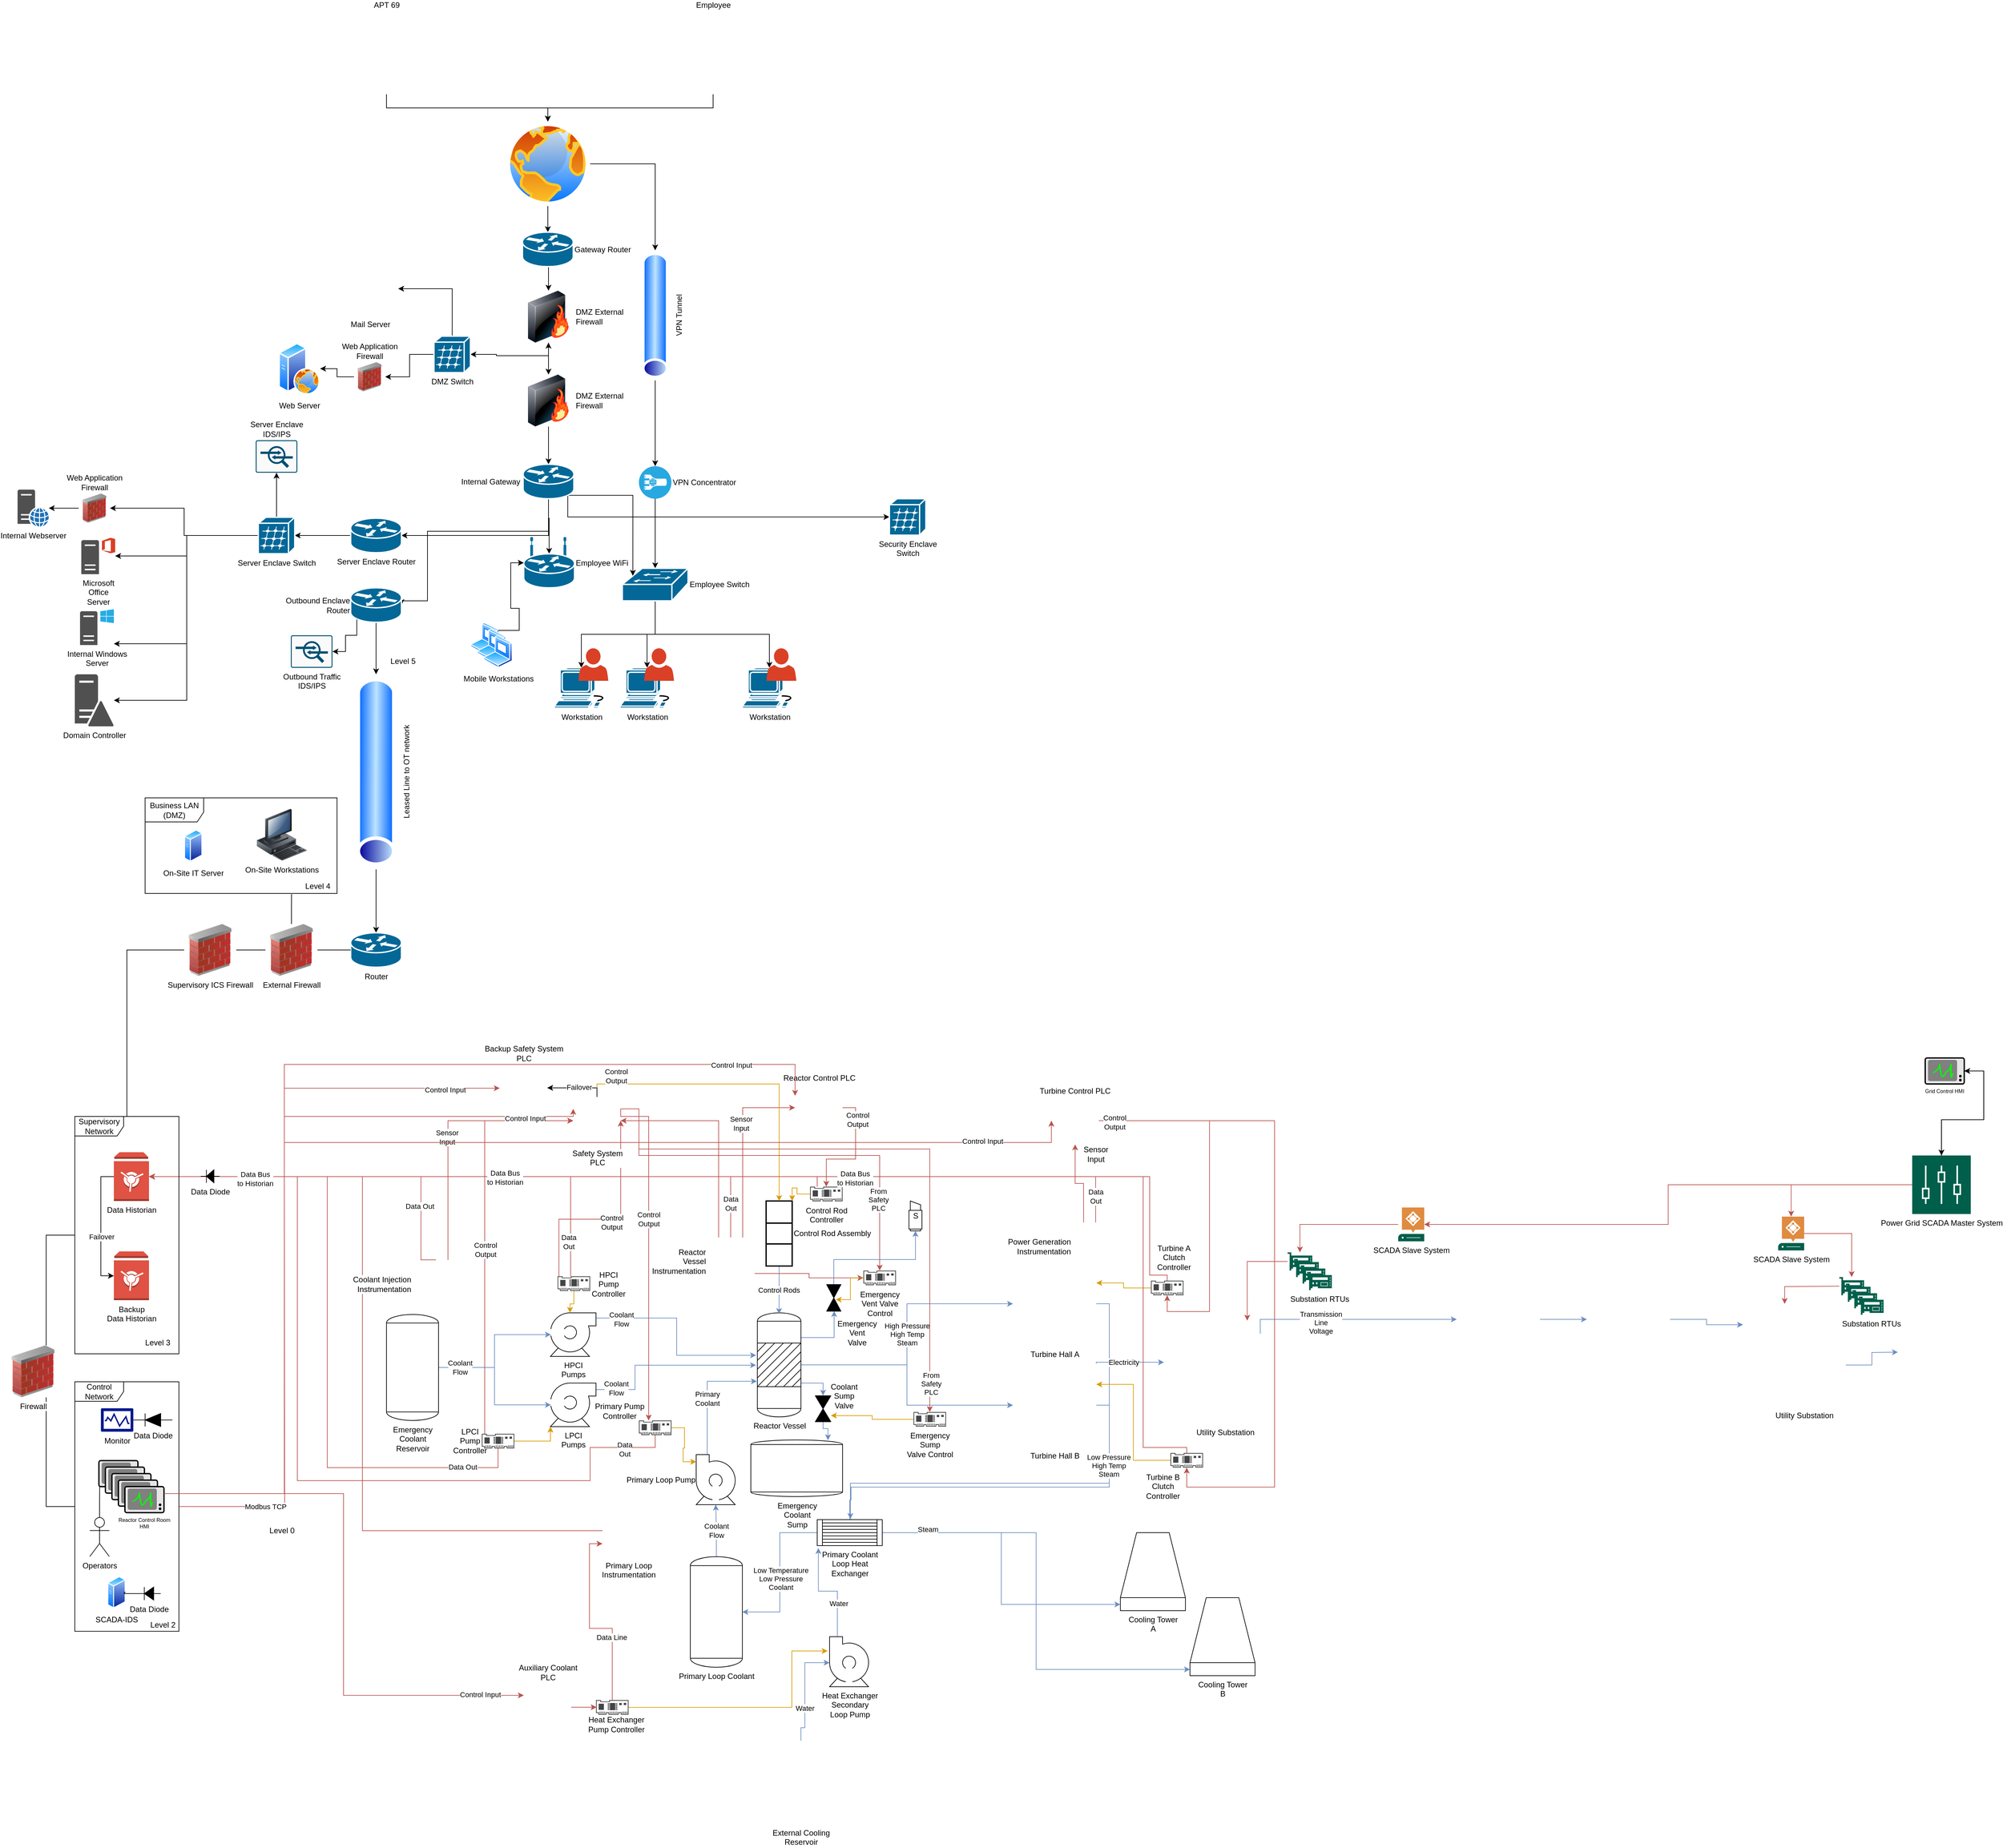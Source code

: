 <mxfile version="13.0.3" type="device"><diagram id="z6lDNcYZY55_JNsH3k8B" name="Page-1"><mxGraphModel dx="1663" dy="1570" grid="1" gridSize="10" guides="1" tooltips="1" connect="1" arrows="1" fold="1" page="1" pageScale="1" pageWidth="850" pageHeight="1100" math="0" shadow="0"><root><mxCell id="0"/><mxCell id="1" parent="0"/><mxCell id="vTAzgm9SOpbQ6lN4UUDu-25" style="edgeStyle=orthogonalEdgeStyle;rounded=0;orthogonalLoop=1;jettySize=auto;html=1;exitX=0.5;exitY=1;exitDx=0;exitDy=0;entryX=0.5;entryY=0;entryDx=0;entryDy=0;entryPerimeter=0;" parent="1" source="vTAzgm9SOpbQ6lN4UUDu-3" target="vTAzgm9SOpbQ6lN4UUDu-24" edge="1"><mxGeometry relative="1" as="geometry"/></mxCell><mxCell id="vTAzgm9SOpbQ6lN4UUDu-50" style="edgeStyle=orthogonalEdgeStyle;rounded=0;orthogonalLoop=1;jettySize=auto;html=1;exitX=1;exitY=0.5;exitDx=0;exitDy=0;entryX=1;entryY=0.5;entryDx=0;entryDy=0;" parent="1" source="vTAzgm9SOpbQ6lN4UUDu-3" target="vTAzgm9SOpbQ6lN4UUDu-45" edge="1"><mxGeometry relative="1" as="geometry"/></mxCell><mxCell id="vTAzgm9SOpbQ6lN4UUDu-3" value="" style="aspect=fixed;perimeter=ellipsePerimeter;html=1;align=center;shadow=0;dashed=0;spacingTop=3;image;image=img/lib/active_directory/internet_globe.svg;" parent="1" vertex="1"><mxGeometry x="350" y="-10" width="130" height="130" as="geometry"/></mxCell><mxCell id="vTAzgm9SOpbQ6lN4UUDu-20" value="Web Server" style="aspect=fixed;perimeter=ellipsePerimeter;html=1;align=center;shadow=0;dashed=0;spacingTop=3;image;image=img/lib/active_directory/web_server.svg;" parent="1" vertex="1"><mxGeometry x="1" y="330" width="64" height="80" as="geometry"/></mxCell><mxCell id="vTAzgm9SOpbQ6lN4UUDu-31" style="edgeStyle=orthogonalEdgeStyle;rounded=0;orthogonalLoop=1;jettySize=auto;html=1;exitX=0.5;exitY=1;exitDx=0;exitDy=0;entryX=0.5;entryY=0;entryDx=0;entryDy=0;" parent="1" source="vTAzgm9SOpbQ6lN4UUDu-22" target="vTAzgm9SOpbQ6lN4UUDu-30" edge="1"><mxGeometry relative="1" as="geometry"/></mxCell><mxCell id="vTAzgm9SOpbQ6lN4UUDu-41" style="edgeStyle=orthogonalEdgeStyle;rounded=0;orthogonalLoop=1;jettySize=auto;html=1;exitX=0.5;exitY=1;exitDx=0;exitDy=0;entryX=1;entryY=0.5;entryDx=0;entryDy=0;entryPerimeter=0;" parent="1" source="vTAzgm9SOpbQ6lN4UUDu-22" target="vTAzgm9SOpbQ6lN4UUDu-32" edge="1"><mxGeometry relative="1" as="geometry"/></mxCell><mxCell id="vTAzgm9SOpbQ6lN4UUDu-22" value="DMZ External&lt;br&gt;Firewall" style="image;html=1;labelBackgroundColor=#ffffff;image=img/lib/clip_art/networking/Firewall-page1_128x128.png;labelPosition=right;verticalLabelPosition=middle;align=left;verticalAlign=middle;" parent="1" vertex="1"><mxGeometry x="376" y="250" width="80" height="80" as="geometry"/></mxCell><mxCell id="vTAzgm9SOpbQ6lN4UUDu-26" style="edgeStyle=orthogonalEdgeStyle;rounded=0;orthogonalLoop=1;jettySize=auto;html=1;exitX=0.5;exitY=1;exitDx=0;exitDy=0;exitPerimeter=0;entryX=0.5;entryY=0;entryDx=0;entryDy=0;" parent="1" source="vTAzgm9SOpbQ6lN4UUDu-24" target="vTAzgm9SOpbQ6lN4UUDu-22" edge="1"><mxGeometry relative="1" as="geometry"/></mxCell><mxCell id="vTAzgm9SOpbQ6lN4UUDu-24" value="Gateway Router" style="shape=mxgraph.cisco.routers.router;html=1;pointerEvents=1;dashed=0;fillColor=#036897;strokeColor=#ffffff;strokeWidth=2;verticalLabelPosition=middle;verticalAlign=middle;align=left;outlineConnect=0;labelPosition=right;" parent="1" vertex="1"><mxGeometry x="376" y="160" width="78" height="53" as="geometry"/></mxCell><mxCell id="vTAzgm9SOpbQ6lN4UUDu-64" style="edgeStyle=orthogonalEdgeStyle;rounded=0;orthogonalLoop=1;jettySize=auto;html=1;exitX=0.5;exitY=1;exitDx=0;exitDy=0;" parent="1" source="vTAzgm9SOpbQ6lN4UUDu-30" target="vTAzgm9SOpbQ6lN4UUDu-63" edge="1"><mxGeometry relative="1" as="geometry"/></mxCell><mxCell id="vTAzgm9SOpbQ6lN4UUDu-30" value="DMZ External&lt;br&gt;Firewall" style="image;html=1;labelBackgroundColor=#ffffff;image=img/lib/clip_art/networking/Firewall-page1_128x128.png;labelPosition=right;verticalLabelPosition=middle;align=left;verticalAlign=middle;" parent="1" vertex="1"><mxGeometry x="376" y="379" width="80" height="80" as="geometry"/></mxCell><mxCell id="vTAzgm9SOpbQ6lN4UUDu-39" style="edgeStyle=orthogonalEdgeStyle;rounded=0;orthogonalLoop=1;jettySize=auto;html=1;exitX=0.5;exitY=0;exitDx=0;exitDy=0;exitPerimeter=0;entryX=1;entryY=0.5;entryDx=0;entryDy=0;" parent="1" source="vTAzgm9SOpbQ6lN4UUDu-32" target="vTAzgm9SOpbQ6lN4UUDu-38" edge="1"><mxGeometry relative="1" as="geometry"/></mxCell><mxCell id="vTAzgm9SOpbQ6lN4UUDu-40" style="edgeStyle=orthogonalEdgeStyle;rounded=0;orthogonalLoop=1;jettySize=auto;html=1;exitX=1;exitY=0.5;exitDx=0;exitDy=0;exitPerimeter=0;entryX=0.5;entryY=1;entryDx=0;entryDy=0;" parent="1" source="vTAzgm9SOpbQ6lN4UUDu-32" target="vTAzgm9SOpbQ6lN4UUDu-22" edge="1"><mxGeometry relative="1" as="geometry"/></mxCell><mxCell id="nzCxfdsDnTXJZ-oLb4dI-15" style="edgeStyle=orthogonalEdgeStyle;rounded=0;orthogonalLoop=1;jettySize=auto;html=1;exitX=0;exitY=0.5;exitDx=0;exitDy=0;exitPerimeter=0;entryX=1;entryY=0.5;entryDx=0;entryDy=0;" parent="1" source="vTAzgm9SOpbQ6lN4UUDu-32" target="nzCxfdsDnTXJZ-oLb4dI-14" edge="1"><mxGeometry relative="1" as="geometry"/></mxCell><mxCell id="vTAzgm9SOpbQ6lN4UUDu-32" value="DMZ Switch" style="shape=mxgraph.cisco.switches.server_switch;html=1;pointerEvents=1;dashed=0;fillColor=#036897;strokeColor=#ffffff;strokeWidth=2;verticalLabelPosition=bottom;verticalAlign=top;align=center;outlineConnect=0;" parent="1" vertex="1"><mxGeometry x="240" y="320" width="56" height="56" as="geometry"/></mxCell><mxCell id="vTAzgm9SOpbQ6lN4UUDu-37" value="Mail Server" style="shape=image;html=1;verticalAlign=top;verticalLabelPosition=bottom;labelBackgroundColor=#ffffff;imageAspect=0;aspect=fixed;image=https://cdn2.iconfinder.com/data/icons/whcompare-isometric-web-hosting-servers/50/server-2-128.png" parent="1" vertex="1"><mxGeometry x="78" y="160" width="128" height="128" as="geometry"/></mxCell><mxCell id="vTAzgm9SOpbQ6lN4UUDu-38" value="" style="shape=image;html=1;verticalAlign=top;verticalLabelPosition=bottom;labelBackgroundColor=#ffffff;imageAspect=0;aspect=fixed;image=https://cdn1.iconfinder.com/data/icons/hawcons/32/699332-icon-6-mail-envelope-closed-128.png" parent="1" vertex="1"><mxGeometry x="117" y="213" width="68" height="68" as="geometry"/></mxCell><mxCell id="vTAzgm9SOpbQ6lN4UUDu-43" style="edgeStyle=orthogonalEdgeStyle;rounded=0;orthogonalLoop=1;jettySize=auto;html=1;exitX=0.5;exitY=1;exitDx=0;exitDy=0;entryX=0.5;entryY=0;entryDx=0;entryDy=0;" parent="1" source="vTAzgm9SOpbQ6lN4UUDu-42" target="vTAzgm9SOpbQ6lN4UUDu-3" edge="1"><mxGeometry relative="1" as="geometry"/></mxCell><mxCell id="vTAzgm9SOpbQ6lN4UUDu-42" value="APT 69" style="shape=image;html=1;verticalAlign=bottom;verticalLabelPosition=top;labelBackgroundColor=#ffffff;imageAspect=0;aspect=fixed;image=https://cdn0.iconfinder.com/data/icons/famous-character-vol-1-colored/48/JD-17-128.png;labelPosition=center;align=center;" parent="1" vertex="1"><mxGeometry x="103" y="-180" width="128" height="128" as="geometry"/></mxCell><mxCell id="vTAzgm9SOpbQ6lN4UUDu-49" style="edgeStyle=orthogonalEdgeStyle;rounded=0;orthogonalLoop=1;jettySize=auto;html=1;exitX=0.5;exitY=1;exitDx=0;exitDy=0;" parent="1" source="vTAzgm9SOpbQ6lN4UUDu-44" target="vTAzgm9SOpbQ6lN4UUDu-3" edge="1"><mxGeometry relative="1" as="geometry"/></mxCell><mxCell id="vTAzgm9SOpbQ6lN4UUDu-44" value="Employee" style="shape=image;html=1;verticalAlign=bottom;verticalLabelPosition=top;labelBackgroundColor=#ffffff;imageAspect=0;aspect=fixed;image=https://cdn0.iconfinder.com/data/icons/ikooni-outline-free-basic/128/free-17-128.png;labelPosition=center;align=center;" parent="1" vertex="1"><mxGeometry x="605" y="-180" width="128" height="128" as="geometry"/></mxCell><mxCell id="vTAzgm9SOpbQ6lN4UUDu-52" style="edgeStyle=orthogonalEdgeStyle;rounded=0;orthogonalLoop=1;jettySize=auto;html=1;entryX=0.5;entryY=0;entryDx=0;entryDy=0;entryPerimeter=0;" parent="1" source="vTAzgm9SOpbQ6lN4UUDu-45" target="vTAzgm9SOpbQ6lN4UUDu-51" edge="1"><mxGeometry relative="1" as="geometry"/></mxCell><mxCell id="vTAzgm9SOpbQ6lN4UUDu-45" value="VPN Tunnel" style="aspect=fixed;perimeter=ellipsePerimeter;html=1;align=center;shadow=0;dashed=0;spacingTop=3;image;image=img/lib/active_directory/tunnel.svg;rotation=-90;" parent="1" vertex="1"><mxGeometry x="480" y="268" width="200" height="40" as="geometry"/></mxCell><mxCell id="vTAzgm9SOpbQ6lN4UUDu-55" style="edgeStyle=orthogonalEdgeStyle;rounded=0;orthogonalLoop=1;jettySize=auto;html=1;exitX=0.5;exitY=1;exitDx=0;exitDy=0;exitPerimeter=0;entryX=0.5;entryY=0;entryDx=0;entryDy=0;entryPerimeter=0;" parent="1" source="vTAzgm9SOpbQ6lN4UUDu-51" target="vTAzgm9SOpbQ6lN4UUDu-54" edge="1"><mxGeometry relative="1" as="geometry"/></mxCell><mxCell id="vTAzgm9SOpbQ6lN4UUDu-51" value="VPN Concentrator" style="verticalLabelPosition=middle;html=1;fillColor=#28A8E0;verticalAlign=middle;points=[[0.145,0.145,0],[0.856,0.145,0],[0.855,0.855,0],[0.145,0.855,0],[0.5,0,0], [1,0.5,0], [0.5,1,0],[0,0.5,0]];pointerEvents=1;align=left;shape=mxgraph.cisco_safe.capability.vpn_concentrator;labelPosition=right;" parent="1" vertex="1"><mxGeometry x="555" y="520" width="50" height="50" as="geometry"/></mxCell><mxCell id="vTAzgm9SOpbQ6lN4UUDu-56" style="edgeStyle=orthogonalEdgeStyle;rounded=0;orthogonalLoop=1;jettySize=auto;html=1;exitX=0.5;exitY=0.98;exitDx=0;exitDy=0;exitPerimeter=0;" parent="1" source="vTAzgm9SOpbQ6lN4UUDu-54" target="vTAzgm9SOpbQ6lN4UUDu-60" edge="1"><mxGeometry relative="1" as="geometry"><mxPoint x="500" y="730" as="targetPoint"/></mxGeometry></mxCell><mxCell id="vTAzgm9SOpbQ6lN4UUDu-57" style="edgeStyle=orthogonalEdgeStyle;rounded=0;orthogonalLoop=1;jettySize=auto;html=1;exitX=0.5;exitY=0.98;exitDx=0;exitDy=0;exitPerimeter=0;entryX=0.5;entryY=0;entryDx=0;entryDy=0;entryPerimeter=0;" parent="1" source="vTAzgm9SOpbQ6lN4UUDu-54" target="vTAzgm9SOpbQ6lN4UUDu-61" edge="1"><mxGeometry relative="1" as="geometry"><mxPoint x="581" y="730" as="targetPoint"/></mxGeometry></mxCell><mxCell id="vTAzgm9SOpbQ6lN4UUDu-58" style="edgeStyle=orthogonalEdgeStyle;rounded=0;orthogonalLoop=1;jettySize=auto;html=1;exitX=0.5;exitY=0.98;exitDx=0;exitDy=0;exitPerimeter=0;entryX=0.5;entryY=0;entryDx=0;entryDy=0;entryPerimeter=0;" parent="1" source="vTAzgm9SOpbQ6lN4UUDu-54" target="vTAzgm9SOpbQ6lN4UUDu-62" edge="1"><mxGeometry relative="1" as="geometry"><mxPoint x="660" y="730" as="targetPoint"/></mxGeometry></mxCell><mxCell id="vTAzgm9SOpbQ6lN4UUDu-54" value="Employee Switch" style="shape=mxgraph.cisco.switches.workgroup_switch;html=1;pointerEvents=1;dashed=0;fillColor=#036897;strokeColor=#ffffff;strokeWidth=2;verticalLabelPosition=middle;verticalAlign=middle;align=left;outlineConnect=0;labelPosition=right;" parent="1" vertex="1"><mxGeometry x="529.5" y="677" width="101" height="50" as="geometry"/></mxCell><mxCell id="vTAzgm9SOpbQ6lN4UUDu-60" value="Workstation" style="shape=mxgraph.cisco.computers_and_peripherals.workstation;html=1;pointerEvents=1;dashed=0;fillColor=#036897;strokeColor=#ffffff;strokeWidth=2;verticalLabelPosition=bottom;verticalAlign=top;align=center;outlineConnect=0;" parent="1" vertex="1"><mxGeometry x="425" y="830" width="83" height="62" as="geometry"/></mxCell><mxCell id="vTAzgm9SOpbQ6lN4UUDu-61" value="Workstation" style="shape=mxgraph.cisco.computers_and_peripherals.workstation;html=1;pointerEvents=1;dashed=0;fillColor=#036897;strokeColor=#ffffff;strokeWidth=2;verticalLabelPosition=bottom;verticalAlign=top;align=center;outlineConnect=0;" parent="1" vertex="1"><mxGeometry x="526" y="830" width="83" height="62" as="geometry"/></mxCell><mxCell id="vTAzgm9SOpbQ6lN4UUDu-62" value="Workstation" style="shape=mxgraph.cisco.computers_and_peripherals.workstation;html=1;pointerEvents=1;dashed=0;fillColor=#036897;strokeColor=#ffffff;strokeWidth=2;verticalLabelPosition=bottom;verticalAlign=top;align=center;outlineConnect=0;" parent="1" vertex="1"><mxGeometry x="714" y="830" width="83" height="62" as="geometry"/></mxCell><mxCell id="vTAzgm9SOpbQ6lN4UUDu-68" style="edgeStyle=orthogonalEdgeStyle;rounded=0;orthogonalLoop=1;jettySize=auto;html=1;exitX=0.5;exitY=1;exitDx=0;exitDy=0;exitPerimeter=0;entryX=0.5;entryY=0.32;entryDx=0;entryDy=0;entryPerimeter=0;" parent="1" source="vTAzgm9SOpbQ6lN4UUDu-63" target="vTAzgm9SOpbQ6lN4UUDu-69" edge="1"><mxGeometry relative="1" as="geometry"><mxPoint x="416" y="630" as="targetPoint"/></mxGeometry></mxCell><mxCell id="vTAzgm9SOpbQ6lN4UUDu-77" style="edgeStyle=orthogonalEdgeStyle;rounded=0;orthogonalLoop=1;jettySize=auto;html=1;exitX=0.5;exitY=1;exitDx=0;exitDy=0;exitPerimeter=0;entryX=1;entryY=0.5;entryDx=0;entryDy=0;entryPerimeter=0;" parent="1" source="vTAzgm9SOpbQ6lN4UUDu-63" target="vTAzgm9SOpbQ6lN4UUDu-76" edge="1"><mxGeometry relative="1" as="geometry"/></mxCell><mxCell id="vTAzgm9SOpbQ6lN4UUDu-100" style="edgeStyle=orthogonalEdgeStyle;rounded=0;orthogonalLoop=1;jettySize=auto;html=1;exitX=0.5;exitY=1;exitDx=0;exitDy=0;exitPerimeter=0;entryX=1;entryY=0.5;entryDx=0;entryDy=0;entryPerimeter=0;" parent="1" source="vTAzgm9SOpbQ6lN4UUDu-63" target="vTAzgm9SOpbQ6lN4UUDu-98" edge="1"><mxGeometry relative="1" as="geometry"><Array as="points"><mxPoint x="416" y="620"/><mxPoint x="230" y="620"/><mxPoint x="230" y="727"/></Array></mxGeometry></mxCell><mxCell id="nzCxfdsDnTXJZ-oLb4dI-6" style="edgeStyle=orthogonalEdgeStyle;rounded=0;orthogonalLoop=1;jettySize=auto;html=1;exitX=0.88;exitY=0.9;exitDx=0;exitDy=0;exitPerimeter=0;entryX=0.16;entryY=0.23;entryDx=0;entryDy=0;entryPerimeter=0;" parent="1" source="vTAzgm9SOpbQ6lN4UUDu-63" target="vTAzgm9SOpbQ6lN4UUDu-54" edge="1"><mxGeometry relative="1" as="geometry"/></mxCell><mxCell id="XNIP4xteuBHeiGneUhtY-113" style="edgeStyle=orthogonalEdgeStyle;rounded=0;orthogonalLoop=1;jettySize=auto;html=1;exitX=0.88;exitY=0.9;exitDx=0;exitDy=0;exitPerimeter=0;entryX=0;entryY=0.5;entryDx=0;entryDy=0;entryPerimeter=0;" parent="1" source="vTAzgm9SOpbQ6lN4UUDu-63" target="XNIP4xteuBHeiGneUhtY-74" edge="1"><mxGeometry relative="1" as="geometry"><Array as="points"><mxPoint x="446" y="598"/></Array></mxGeometry></mxCell><mxCell id="vTAzgm9SOpbQ6lN4UUDu-63" value="Internal Gateway&amp;nbsp;" style="shape=mxgraph.cisco.routers.router;html=1;pointerEvents=1;dashed=0;fillColor=#036897;strokeColor=#ffffff;strokeWidth=2;verticalLabelPosition=middle;verticalAlign=middle;align=right;outlineConnect=0;labelPosition=left;" parent="1" vertex="1"><mxGeometry x="377" y="517" width="78" height="53" as="geometry"/></mxCell><mxCell id="vTAzgm9SOpbQ6lN4UUDu-69" value="Employee WiFi" style="shape=mxgraph.cisco.routers.wireless_router;html=1;pointerEvents=1;dashed=0;fillColor=#036897;strokeColor=#ffffff;strokeWidth=2;verticalLabelPosition=middle;verticalAlign=middle;align=left;outlineConnect=0;labelPosition=right;direction=east;" parent="1" vertex="1"><mxGeometry x="378" y="630" width="78" height="77" as="geometry"/></mxCell><mxCell id="vTAzgm9SOpbQ6lN4UUDu-80" style="edgeStyle=orthogonalEdgeStyle;rounded=0;orthogonalLoop=1;jettySize=auto;html=1;exitX=0;exitY=0.5;exitDx=0;exitDy=0;exitPerimeter=0;entryX=1;entryY=0.5;entryDx=0;entryDy=0;entryPerimeter=0;" parent="1" source="vTAzgm9SOpbQ6lN4UUDu-76" target="vTAzgm9SOpbQ6lN4UUDu-79" edge="1"><mxGeometry relative="1" as="geometry"/></mxCell><mxCell id="vTAzgm9SOpbQ6lN4UUDu-76" value="Server Enclave Router" style="shape=mxgraph.cisco.routers.router;html=1;pointerEvents=1;dashed=0;fillColor=#036897;strokeColor=#ffffff;strokeWidth=2;verticalLabelPosition=bottom;verticalAlign=top;align=center;outlineConnect=0;" parent="1" vertex="1"><mxGeometry x="112" y="600" width="78" height="53" as="geometry"/></mxCell><mxCell id="vTAzgm9SOpbQ6lN4UUDu-89" style="edgeStyle=orthogonalEdgeStyle;rounded=0;orthogonalLoop=1;jettySize=auto;html=1;exitX=0;exitY=0.5;exitDx=0;exitDy=0;exitPerimeter=0;" parent="1" source="vTAzgm9SOpbQ6lN4UUDu-79" target="vTAzgm9SOpbQ6lN4UUDu-86" edge="1"><mxGeometry relative="1" as="geometry"/></mxCell><mxCell id="vTAzgm9SOpbQ6lN4UUDu-90" style="edgeStyle=orthogonalEdgeStyle;rounded=0;orthogonalLoop=1;jettySize=auto;html=1;exitX=0;exitY=0.5;exitDx=0;exitDy=0;exitPerimeter=0;" parent="1" source="vTAzgm9SOpbQ6lN4UUDu-79" target="vTAzgm9SOpbQ6lN4UUDu-87" edge="1"><mxGeometry relative="1" as="geometry"><Array as="points"><mxPoint x="-140" y="627"/><mxPoint x="-140" y="793"/></Array></mxGeometry></mxCell><mxCell id="vTAzgm9SOpbQ6lN4UUDu-93" style="edgeStyle=orthogonalEdgeStyle;rounded=0;orthogonalLoop=1;jettySize=auto;html=1;exitX=0;exitY=0.5;exitDx=0;exitDy=0;exitPerimeter=0;" parent="1" source="vTAzgm9SOpbQ6lN4UUDu-79" target="vTAzgm9SOpbQ6lN4UUDu-92" edge="1"><mxGeometry relative="1" as="geometry"><Array as="points"><mxPoint x="-140" y="627"/><mxPoint x="-140" y="880"/></Array></mxGeometry></mxCell><mxCell id="nzCxfdsDnTXJZ-oLb4dI-10" value="" style="edgeStyle=orthogonalEdgeStyle;rounded=0;orthogonalLoop=1;jettySize=auto;html=1;" parent="1" source="vTAzgm9SOpbQ6lN4UUDu-79" target="nzCxfdsDnTXJZ-oLb4dI-9" edge="1"><mxGeometry relative="1" as="geometry"/></mxCell><mxCell id="nzCxfdsDnTXJZ-oLb4dI-12" style="edgeStyle=orthogonalEdgeStyle;rounded=0;orthogonalLoop=1;jettySize=auto;html=1;exitX=0;exitY=0.5;exitDx=0;exitDy=0;exitPerimeter=0;entryX=1;entryY=0.5;entryDx=0;entryDy=0;" parent="1" source="vTAzgm9SOpbQ6lN4UUDu-79" target="nzCxfdsDnTXJZ-oLb4dI-11" edge="1"><mxGeometry relative="1" as="geometry"/></mxCell><mxCell id="vTAzgm9SOpbQ6lN4UUDu-79" value="Server Enclave Switch" style="shape=mxgraph.cisco.switches.server_switch;html=1;pointerEvents=1;dashed=0;fillColor=#036897;strokeColor=#ffffff;strokeWidth=2;verticalLabelPosition=bottom;verticalAlign=top;align=center;outlineConnect=0;" parent="1" vertex="1"><mxGeometry x="-30" y="598.5" width="56" height="56" as="geometry"/></mxCell><mxCell id="vTAzgm9SOpbQ6lN4UUDu-85" value="Internal Webserver" style="pointerEvents=1;shadow=0;dashed=0;html=1;strokeColor=none;fillColor=#505050;labelPosition=center;verticalLabelPosition=bottom;verticalAlign=top;outlineConnect=0;align=center;shape=mxgraph.office.servers.web_server_blue;" parent="1" vertex="1"><mxGeometry x="-400" y="556" width="48" height="57" as="geometry"/></mxCell><mxCell id="vTAzgm9SOpbQ6lN4UUDu-86" value="Microsoft&lt;br&gt;Office&lt;br&gt;Server" style="pointerEvents=1;shadow=0;dashed=0;html=1;strokeColor=none;fillColor=#505050;labelPosition=center;verticalLabelPosition=bottom;verticalAlign=top;outlineConnect=0;align=center;shape=mxgraph.office.servers.office_web_apps_server;" parent="1" vertex="1"><mxGeometry x="-302" y="630" width="52" height="56" as="geometry"/></mxCell><mxCell id="vTAzgm9SOpbQ6lN4UUDu-87" value="Internal Windows&lt;br&gt;Server" style="pointerEvents=1;shadow=0;dashed=0;html=1;strokeColor=none;fillColor=#505050;labelPosition=center;verticalLabelPosition=bottom;verticalAlign=top;outlineConnect=0;align=center;shape=mxgraph.office.servers.windows_server;" parent="1" vertex="1"><mxGeometry x="-304" y="740" width="52" height="55" as="geometry"/></mxCell><mxCell id="vTAzgm9SOpbQ6lN4UUDu-92" value="Domain Controller" style="pointerEvents=1;shadow=0;dashed=0;html=1;strokeColor=none;fillColor=#505050;labelPosition=center;verticalLabelPosition=bottom;verticalAlign=top;outlineConnect=0;align=center;shape=mxgraph.office.servers.domain_controller;" parent="1" vertex="1"><mxGeometry x="-312" y="840" width="60" height="80" as="geometry"/></mxCell><mxCell id="vTAzgm9SOpbQ6lN4UUDu-94" value="" style="aspect=fixed;perimeter=ellipsePerimeter;html=1;align=center;shadow=0;dashed=0;spacingTop=3;image;image=img/lib/active_directory/laptop_client.svg;" parent="1" vertex="1"><mxGeometry x="296" y="760" width="45" height="50" as="geometry"/></mxCell><mxCell id="vTAzgm9SOpbQ6lN4UUDu-97" style="edgeStyle=orthogonalEdgeStyle;rounded=0;orthogonalLoop=1;jettySize=auto;html=1;exitX=0.75;exitY=0;exitDx=0;exitDy=0;entryX=0;entryY=0.5;entryDx=0;entryDy=0;entryPerimeter=0;" parent="1" source="vTAzgm9SOpbQ6lN4UUDu-95" target="vTAzgm9SOpbQ6lN4UUDu-69" edge="1"><mxGeometry relative="1" as="geometry"/></mxCell><mxCell id="vTAzgm9SOpbQ6lN4UUDu-95" value="" style="aspect=fixed;perimeter=ellipsePerimeter;html=1;align=center;shadow=0;dashed=0;spacingTop=3;image;image=img/lib/active_directory/laptop_client.svg;" parent="1" vertex="1"><mxGeometry x="306" y="770" width="45" height="50" as="geometry"/></mxCell><mxCell id="vTAzgm9SOpbQ6lN4UUDu-96" value="Mobile Workstations" style="aspect=fixed;perimeter=ellipsePerimeter;html=1;align=center;shadow=0;dashed=0;spacingTop=3;image;image=img/lib/active_directory/laptop_client.svg;" parent="1" vertex="1"><mxGeometry x="316" y="780" width="45" height="50" as="geometry"/></mxCell><mxCell id="vTAzgm9SOpbQ6lN4UUDu-108" style="edgeStyle=orthogonalEdgeStyle;rounded=0;orthogonalLoop=1;jettySize=auto;html=1;exitX=0.5;exitY=1;exitDx=0;exitDy=0;exitPerimeter=0;" parent="1" source="vTAzgm9SOpbQ6lN4UUDu-98" target="vTAzgm9SOpbQ6lN4UUDu-103" edge="1"><mxGeometry relative="1" as="geometry"/></mxCell><mxCell id="nzCxfdsDnTXJZ-oLb4dI-7" style="edgeStyle=orthogonalEdgeStyle;rounded=0;orthogonalLoop=1;jettySize=auto;html=1;exitX=0.12;exitY=0.9;exitDx=0;exitDy=0;exitPerimeter=0;entryX=1;entryY=0.5;entryDx=0;entryDy=0;entryPerimeter=0;" parent="1" source="vTAzgm9SOpbQ6lN4UUDu-98" target="nzCxfdsDnTXJZ-oLb4dI-5" edge="1"><mxGeometry relative="1" as="geometry"><Array as="points"><mxPoint x="121" y="780"/><mxPoint x="104" y="780"/><mxPoint x="104" y="805"/></Array></mxGeometry></mxCell><mxCell id="vTAzgm9SOpbQ6lN4UUDu-98" value="Outbound Enclave&lt;br&gt;Router" style="shape=mxgraph.cisco.routers.router;html=1;pointerEvents=1;dashed=0;fillColor=#036897;strokeColor=#ffffff;strokeWidth=2;verticalLabelPosition=middle;verticalAlign=middle;align=right;outlineConnect=0;labelPosition=left;" parent="1" vertex="1"><mxGeometry x="112" y="707" width="78" height="53" as="geometry"/></mxCell><mxCell id="vTAzgm9SOpbQ6lN4UUDu-109" style="edgeStyle=orthogonalEdgeStyle;rounded=0;orthogonalLoop=1;jettySize=auto;html=1;exitX=0;exitY=0.5;exitDx=0;exitDy=0;entryX=0.5;entryY=0;entryDx=0;entryDy=0;entryPerimeter=0;" parent="1" source="vTAzgm9SOpbQ6lN4UUDu-103" target="WHV50q5se44xTHTEr7ru-1" edge="1"><mxGeometry relative="1" as="geometry"><mxPoint x="151" y="1230" as="targetPoint"/></mxGeometry></mxCell><mxCell id="vTAzgm9SOpbQ6lN4UUDu-103" value="Leased Line to OT network" style="aspect=fixed;perimeter=ellipsePerimeter;html=1;align=center;shadow=0;dashed=0;spacingTop=3;image;image=img/lib/active_directory/tunnel.svg;rotation=-90;labelPosition=center;verticalLabelPosition=bottom;verticalAlign=top;" parent="1" vertex="1"><mxGeometry x="1" y="960" width="300" height="60" as="geometry"/></mxCell><mxCell id="vTAzgm9SOpbQ6lN4UUDu-113" value="" style="pointerEvents=1;shadow=0;dashed=0;html=1;strokeColor=none;labelPosition=center;verticalLabelPosition=bottom;verticalAlign=top;outlineConnect=0;align=center;shape=mxgraph.office.users.user;fillColor=#DA4026;" parent="1" vertex="1"><mxGeometry x="462" y="800" width="46" height="50" as="geometry"/></mxCell><mxCell id="vTAzgm9SOpbQ6lN4UUDu-116" value="" style="pointerEvents=1;shadow=0;dashed=0;html=1;strokeColor=none;labelPosition=center;verticalLabelPosition=bottom;verticalAlign=top;outlineConnect=0;align=center;shape=mxgraph.office.users.user;fillColor=#DA4026;" parent="1" vertex="1"><mxGeometry x="563" y="800" width="46" height="50" as="geometry"/></mxCell><mxCell id="vTAzgm9SOpbQ6lN4UUDu-117" value="" style="pointerEvents=1;shadow=0;dashed=0;html=1;strokeColor=none;labelPosition=center;verticalLabelPosition=bottom;verticalAlign=top;outlineConnect=0;align=center;shape=mxgraph.office.users.user;fillColor=#DA4026;" parent="1" vertex="1"><mxGeometry x="751" y="800" width="46" height="50" as="geometry"/></mxCell><mxCell id="vTAzgm9SOpbQ6lN4UUDu-118" value="" style="shape=image;html=1;verticalAlign=top;verticalLabelPosition=bottom;labelBackgroundColor=#ffffff;imageAspect=0;aspect=fixed;image=https://cdn4.iconfinder.com/data/icons/oil-industry-11/64/oil_separator-Artboil-buildings-industry-industrial-128.png" parent="1" vertex="1"><mxGeometry x="1361.94" y="1834" width="128" height="128" as="geometry"/></mxCell><mxCell id="vTAzgm9SOpbQ6lN4UUDu-119" value="" style="shape=image;html=1;verticalAlign=top;verticalLabelPosition=bottom;labelBackgroundColor=#ffffff;imageAspect=0;aspect=fixed;image=https://cdn4.iconfinder.com/data/icons/oil-industry-11/64/oil_separator-Artboil-buildings-industry-industrial-128.png" parent="1" vertex="1"><mxGeometry x="1371.94" y="1844" width="128" height="128" as="geometry"/></mxCell><mxCell id="vTAzgm9SOpbQ6lN4UUDu-126" style="edgeStyle=orthogonalEdgeStyle;rounded=0;orthogonalLoop=1;jettySize=auto;html=1;exitX=1;exitY=0;exitDx=0;exitDy=0;entryX=0;entryY=0.25;entryDx=0;entryDy=0;fillColor=#dae8fc;strokeColor=#6c8ebf;" parent="1" source="vTAzgm9SOpbQ6lN4UUDu-120" target="vTAzgm9SOpbQ6lN4UUDu-122" edge="1"><mxGeometry relative="1" as="geometry"/></mxCell><mxCell id="vTAzgm9SOpbQ6lN4UUDu-225" value="Transmission&lt;br&gt;Line&lt;br&gt;Voltage" style="edgeLabel;html=1;align=center;verticalAlign=middle;resizable=0;points=[];" parent="vTAzgm9SOpbQ6lN4UUDu-126" vertex="1" connectable="0"><mxGeometry x="-0.284" y="-5" relative="1" as="geometry"><mxPoint x="-1" as="offset"/></mxGeometry></mxCell><mxCell id="vTAzgm9SOpbQ6lN4UUDu-120" value="" style="shape=image;html=1;verticalAlign=top;verticalLabelPosition=bottom;labelBackgroundColor=#ffffff;imageAspect=0;aspect=fixed;image=https://cdn4.iconfinder.com/data/icons/oil-industry-11/64/oil_separator-Artboil-buildings-industry-industrial-128.png" parent="1" vertex="1"><mxGeometry x="1381.94" y="1854" width="128" height="128" as="geometry"/></mxCell><mxCell id="vTAzgm9SOpbQ6lN4UUDu-121" value="Utility Substation" style="shape=image;html=1;verticalAlign=top;verticalLabelPosition=bottom;labelBackgroundColor=#ffffff;imageAspect=0;aspect=fixed;image=https://cdn4.iconfinder.com/data/icons/oil-industry-11/64/oil_separator-Artboil-buildings-industry-industrial-128.png" parent="1" vertex="1"><mxGeometry x="1391.94" y="1864" width="128" height="128" as="geometry"/></mxCell><mxCell id="vTAzgm9SOpbQ6lN4UUDu-127" style="edgeStyle=orthogonalEdgeStyle;rounded=0;orthogonalLoop=1;jettySize=auto;html=1;exitX=1;exitY=0.25;exitDx=0;exitDy=0;entryX=0;entryY=0.25;entryDx=0;entryDy=0;fillColor=#dae8fc;strokeColor=#6c8ebf;" parent="1" source="vTAzgm9SOpbQ6lN4UUDu-122" target="vTAzgm9SOpbQ6lN4UUDu-123" edge="1"><mxGeometry relative="1" as="geometry"/></mxCell><mxCell id="vTAzgm9SOpbQ6lN4UUDu-122" value="" style="shape=image;html=1;verticalAlign=top;verticalLabelPosition=bottom;labelBackgroundColor=#ffffff;imageAspect=0;aspect=fixed;image=https://cdn3.iconfinder.com/data/icons/energy-and-power-glyph-24-px/24/Electricity_pole_electricity_pylon_power_mast_transmission_pole_utility_pylon-128.png" parent="1" vertex="1"><mxGeometry x="1811.94" y="1800" width="128" height="128" as="geometry"/></mxCell><mxCell id="nzCxfdsDnTXJZ-oLb4dI-45" style="edgeStyle=orthogonalEdgeStyle;rounded=0;orthogonalLoop=1;jettySize=auto;html=1;exitX=1;exitY=0.25;exitDx=0;exitDy=0;entryX=0;entryY=0.25;entryDx=0;entryDy=0;fillColor=#dae8fc;strokeColor=#6c8ebf;" parent="1" source="vTAzgm9SOpbQ6lN4UUDu-123" target="nzCxfdsDnTXJZ-oLb4dI-41" edge="1"><mxGeometry relative="1" as="geometry"/></mxCell><mxCell id="vTAzgm9SOpbQ6lN4UUDu-123" value="" style="shape=image;html=1;verticalAlign=top;verticalLabelPosition=bottom;labelBackgroundColor=#ffffff;imageAspect=0;aspect=fixed;image=https://cdn3.iconfinder.com/data/icons/energy-and-power-glyph-24-px/24/Electricity_pole_electricity_pylon_power_mast_transmission_pole_utility_pylon-128.png" parent="1" vertex="1"><mxGeometry x="2011.94" y="1800" width="128" height="128" as="geometry"/></mxCell><mxCell id="vTAzgm9SOpbQ6lN4UUDu-140" value="High Pressure&lt;br&gt;High Temp&lt;br&gt;Steam" style="edgeStyle=orthogonalEdgeStyle;rounded=0;orthogonalLoop=1;jettySize=auto;html=1;entryX=0;entryY=0.5;entryDx=0;entryDy=0;fillColor=#dae8fc;strokeColor=#6c8ebf;" parent="1" source="vTAzgm9SOpbQ6lN4UUDu-130" target="vTAzgm9SOpbQ6lN4UUDu-133" edge="1"><mxGeometry relative="1" as="geometry"/></mxCell><mxCell id="vTAzgm9SOpbQ6lN4UUDu-141" value="" style="edgeStyle=orthogonalEdgeStyle;rounded=0;orthogonalLoop=1;jettySize=auto;html=1;entryX=0;entryY=0.5;entryDx=0;entryDy=0;fillColor=#dae8fc;strokeColor=#6c8ebf;" parent="1" source="vTAzgm9SOpbQ6lN4UUDu-130" target="vTAzgm9SOpbQ6lN4UUDu-134" edge="1"><mxGeometry relative="1" as="geometry"/></mxCell><mxCell id="XNIP4xteuBHeiGneUhtY-79" style="edgeStyle=orthogonalEdgeStyle;rounded=0;orthogonalLoop=1;jettySize=auto;html=1;entryX=-0.007;entryY=0.501;entryDx=0;entryDy=0;entryPerimeter=0;fillColor=#dae8fc;strokeColor=#6c8ebf;" parent="1" source="vTAzgm9SOpbQ6lN4UUDu-130" target="XNIP4xteuBHeiGneUhtY-77" edge="1"><mxGeometry relative="1" as="geometry"><Array as="points"><mxPoint x="838" y="1930"/></Array></mxGeometry></mxCell><mxCell id="XNIP4xteuBHeiGneUhtY-92" style="edgeStyle=orthogonalEdgeStyle;rounded=0;orthogonalLoop=1;jettySize=auto;html=1;entryX=0.007;entryY=0.523;entryDx=0;entryDy=0;entryPerimeter=0;fillColor=#dae8fc;strokeColor=#6c8ebf;" parent="1" source="vTAzgm9SOpbQ6lN4UUDu-130" target="XNIP4xteuBHeiGneUhtY-91" edge="1"><mxGeometry relative="1" as="geometry"><Array as="points"><mxPoint x="855" y="1860"/></Array></mxGeometry></mxCell><mxCell id="vTAzgm9SOpbQ6lN4UUDu-130" value="Reactor Vessel" style="shape=mxgraph.pid.vessels.reactor;html=1;align=center;verticalLabelPosition=bottom;verticalAlign=top;dashed=0;" parent="1" vertex="1"><mxGeometry x="737" y="1822" width="67" height="160" as="geometry"/></mxCell><mxCell id="vTAzgm9SOpbQ6lN4UUDu-131" value="Cooling Tower&lt;br&gt;B" style="verticalLabelPosition=bottom;outlineConnect=0;align=center;dashed=0;html=1;verticalAlign=top;shape=mxgraph.pid.misc.cooling_tower" parent="1" vertex="1"><mxGeometry x="1401.94" y="2260" width="100" height="120" as="geometry"/></mxCell><mxCell id="vTAzgm9SOpbQ6lN4UUDu-132" value="Cooling Tower&lt;br&gt;A" style="verticalLabelPosition=bottom;outlineConnect=0;align=center;dashed=0;html=1;verticalAlign=top;shape=mxgraph.pid.misc.cooling_tower" parent="1" vertex="1"><mxGeometry x="1294.94" y="2160" width="100" height="120" as="geometry"/></mxCell><mxCell id="XNIP4xteuBHeiGneUhtY-110" style="edgeStyle=orthogonalEdgeStyle;rounded=0;orthogonalLoop=1;jettySize=auto;html=1;exitX=1;exitY=0.5;exitDx=0;exitDy=0;entryX=0.518;entryY=-0.042;entryDx=0;entryDy=0;entryPerimeter=0;fillColor=#dae8fc;strokeColor=#6c8ebf;" parent="1" source="vTAzgm9SOpbQ6lN4UUDu-133" target="vTAzgm9SOpbQ6lN4UUDu-156" edge="1"><mxGeometry relative="1" as="geometry"><mxPoint x="1100" y="2270" as="targetPoint"/><Array as="points"><mxPoint x="1278" y="1808"/><mxPoint x="1278" y="2090"/><mxPoint x="881" y="2090"/><mxPoint x="881" y="2110"/><mxPoint x="879" y="2110"/><mxPoint x="879" y="2142"/><mxPoint x="881" y="2142"/></Array></mxGeometry></mxCell><mxCell id="vTAzgm9SOpbQ6lN4UUDu-133" value="Turbine Hall A" style="shape=image;html=1;verticalAlign=top;verticalLabelPosition=bottom;labelBackgroundColor=#ffffff;imageAspect=0;aspect=fixed;image=https://cdn2.iconfinder.com/data/icons/business-and-education-1/512/127_Turbine_Verticle_axis_wind_technology_technology_smart-128.png" parent="1" vertex="1"><mxGeometry x="1129.94" y="1744" width="128" height="128" as="geometry"/></mxCell><mxCell id="vTAzgm9SOpbQ6lN4UUDu-201" style="edgeStyle=orthogonalEdgeStyle;rounded=0;orthogonalLoop=1;jettySize=auto;html=1;exitX=1;exitY=0.5;exitDx=0;exitDy=0;fillColor=#dae8fc;strokeColor=#6c8ebf;" parent="1" source="vTAzgm9SOpbQ6lN4UUDu-134" edge="1"><mxGeometry relative="1" as="geometry"><mxPoint x="880" y="2139" as="targetPoint"/><Array as="points"><mxPoint x="1278" y="1964"/><mxPoint x="1278" y="2084"/><mxPoint x="880" y="2084"/></Array></mxGeometry></mxCell><mxCell id="vTAzgm9SOpbQ6lN4UUDu-221" value="Low Pressure&lt;br&gt;High Temp&lt;br&gt;Steam" style="edgeLabel;html=1;align=center;verticalAlign=middle;resizable=0;points=[];" parent="vTAzgm9SOpbQ6lN4UUDu-201" vertex="1" connectable="0"><mxGeometry x="-0.72" y="-1" relative="1" as="geometry"><mxPoint y="29.53" as="offset"/></mxGeometry></mxCell><mxCell id="vTAzgm9SOpbQ6lN4UUDu-223" style="edgeStyle=orthogonalEdgeStyle;rounded=0;orthogonalLoop=1;jettySize=auto;html=1;exitX=1;exitY=0;exitDx=0;exitDy=0;entryX=0;entryY=0.5;entryDx=0;entryDy=0;fillColor=#dae8fc;strokeColor=#6c8ebf;" parent="1" source="vTAzgm9SOpbQ6lN4UUDu-134" target="vTAzgm9SOpbQ6lN4UUDu-118" edge="1"><mxGeometry relative="1" as="geometry"><Array as="points"><mxPoint x="1257.94" y="1898"/></Array></mxGeometry></mxCell><mxCell id="vTAzgm9SOpbQ6lN4UUDu-224" value="Electricity" style="edgeLabel;html=1;align=center;verticalAlign=middle;resizable=0;points=[];" parent="vTAzgm9SOpbQ6lN4UUDu-223" vertex="1" connectable="0"><mxGeometry x="0.503" y="3" relative="1" as="geometry"><mxPoint x="-35.92" y="3" as="offset"/></mxGeometry></mxCell><mxCell id="vTAzgm9SOpbQ6lN4UUDu-134" value="Turbine Hall B" style="shape=image;html=1;verticalAlign=top;verticalLabelPosition=bottom;labelBackgroundColor=#ffffff;imageAspect=0;aspect=fixed;image=https://cdn2.iconfinder.com/data/icons/business-and-education-1/512/127_Turbine_Verticle_axis_wind_technology_technology_smart-128.png" parent="1" vertex="1"><mxGeometry x="1129.94" y="1900" width="128" height="128" as="geometry"/></mxCell><mxCell id="vTAzgm9SOpbQ6lN4UUDu-144" style="edgeStyle=orthogonalEdgeStyle;rounded=0;orthogonalLoop=1;jettySize=auto;html=1;exitX=1;exitY=0;exitDx=0;exitDy=0;exitPerimeter=0;entryX=-0.029;entryY=0.408;entryDx=0;entryDy=0;entryPerimeter=0;fillColor=#dae8fc;strokeColor=#6c8ebf;" parent="1" source="vTAzgm9SOpbQ6lN4UUDu-138" target="vTAzgm9SOpbQ6lN4UUDu-130" edge="1"><mxGeometry relative="1" as="geometry"><Array as="points"><mxPoint x="489" y="1830"/><mxPoint x="613" y="1830"/><mxPoint x="613" y="1887"/></Array></mxGeometry></mxCell><mxCell id="vTAzgm9SOpbQ6lN4UUDu-198" value="Coolant&lt;br&gt;Flow" style="edgeLabel;html=1;align=center;verticalAlign=middle;resizable=0;points=[];" parent="vTAzgm9SOpbQ6lN4UUDu-144" vertex="1" connectable="0"><mxGeometry x="-0.697" y="-2" relative="1" as="geometry"><mxPoint as="offset"/></mxGeometry></mxCell><mxCell id="vTAzgm9SOpbQ6lN4UUDu-138" value="HPCI&lt;br&gt;Pumps" style="shape=mxgraph.pid.pumps.centrifugal_pump_1;html=1;align=center;verticalLabelPosition=bottom;verticalAlign=top;dashed=0;" parent="1" vertex="1"><mxGeometry x="419" y="1822" width="70" height="67" as="geometry"/></mxCell><mxCell id="vTAzgm9SOpbQ6lN4UUDu-146" style="edgeStyle=orthogonalEdgeStyle;rounded=0;orthogonalLoop=1;jettySize=auto;html=1;exitX=1;exitY=0;exitDx=0;exitDy=0;exitPerimeter=0;entryX=-0.029;entryY=0.503;entryDx=0;entryDy=0;entryPerimeter=0;fillColor=#dae8fc;strokeColor=#6c8ebf;" parent="1" source="vTAzgm9SOpbQ6lN4UUDu-139" target="vTAzgm9SOpbQ6lN4UUDu-130" edge="1"><mxGeometry relative="1" as="geometry"><Array as="points"><mxPoint x="469" y="1930"/><mxPoint x="469" y="1940"/><mxPoint x="549" y="1940"/><mxPoint x="549" y="1903"/></Array></mxGeometry></mxCell><mxCell id="vTAzgm9SOpbQ6lN4UUDu-199" value="Coolant&lt;br&gt;Flow" style="edgeLabel;html=1;align=center;verticalAlign=middle;resizable=0;points=[];" parent="vTAzgm9SOpbQ6lN4UUDu-146" vertex="1" connectable="0"><mxGeometry x="-0.474" y="2" relative="1" as="geometry"><mxPoint x="-7.24" as="offset"/></mxGeometry></mxCell><mxCell id="vTAzgm9SOpbQ6lN4UUDu-139" value="LPCI&lt;br&gt;Pumps" style="shape=mxgraph.pid.pumps.centrifugal_pump_1;html=1;align=center;verticalLabelPosition=bottom;verticalAlign=top;dashed=0;" parent="1" vertex="1"><mxGeometry x="419" y="1930" width="70" height="67" as="geometry"/></mxCell><mxCell id="vTAzgm9SOpbQ6lN4UUDu-148" style="edgeStyle=orthogonalEdgeStyle;rounded=0;orthogonalLoop=1;jettySize=auto;html=1;exitX=1;exitY=0.5;exitDx=0;exitDy=0;exitPerimeter=0;entryX=0.01;entryY=0.5;entryDx=0;entryDy=0;entryPerimeter=0;fillColor=#dae8fc;strokeColor=#6c8ebf;" parent="1" source="vTAzgm9SOpbQ6lN4UUDu-147" target="vTAzgm9SOpbQ6lN4UUDu-138" edge="1"><mxGeometry relative="1" as="geometry"/></mxCell><mxCell id="vTAzgm9SOpbQ6lN4UUDu-149" style="edgeStyle=orthogonalEdgeStyle;rounded=0;orthogonalLoop=1;jettySize=auto;html=1;exitX=1;exitY=0.5;exitDx=0;exitDy=0;exitPerimeter=0;entryX=0.01;entryY=0.5;entryDx=0;entryDy=0;entryPerimeter=0;fillColor=#dae8fc;strokeColor=#6c8ebf;" parent="1" source="vTAzgm9SOpbQ6lN4UUDu-147" target="vTAzgm9SOpbQ6lN4UUDu-139" edge="1"><mxGeometry relative="1" as="geometry"/></mxCell><mxCell id="vTAzgm9SOpbQ6lN4UUDu-197" value="Coolant&lt;br&gt;Flow" style="edgeLabel;html=1;align=center;verticalAlign=middle;resizable=0;points=[];" parent="vTAzgm9SOpbQ6lN4UUDu-149" vertex="1" connectable="0"><mxGeometry x="-0.864" y="-1" relative="1" as="geometry"><mxPoint x="17.71" y="-1.01" as="offset"/></mxGeometry></mxCell><mxCell id="vTAzgm9SOpbQ6lN4UUDu-147" value="Emergency&lt;br&gt;Coolant&lt;br&gt;Reservoir" style="shape=mxgraph.pid.vessels.tank;html=1;align=center;verticalLabelPosition=bottom;verticalAlign=top;dashed=0;" parent="1" vertex="1"><mxGeometry x="167" y="1824.5" width="80" height="163" as="geometry"/></mxCell><mxCell id="vTAzgm9SOpbQ6lN4UUDu-154" value="Coolant&lt;br&gt;Flow" style="edgeStyle=orthogonalEdgeStyle;rounded=0;orthogonalLoop=1;jettySize=auto;html=1;exitX=0.5;exitY=0;exitDx=0;exitDy=0;exitPerimeter=0;entryX=0.485;entryY=1;entryDx=0;entryDy=0;entryPerimeter=0;fillColor=#dae8fc;strokeColor=#6c8ebf;" parent="1" source="vTAzgm9SOpbQ6lN4UUDu-150" target="vTAzgm9SOpbQ6lN4UUDu-153" edge="1"><mxGeometry relative="1" as="geometry"/></mxCell><mxCell id="vTAzgm9SOpbQ6lN4UUDu-150" value="Primary Loop Coolant" style="shape=mxgraph.pid.vessels.tank;html=1;align=center;verticalLabelPosition=bottom;verticalAlign=top;dashed=0;direction=east;" parent="1" vertex="1"><mxGeometry x="634" y="2197" width="80" height="170" as="geometry"/></mxCell><mxCell id="vTAzgm9SOpbQ6lN4UUDu-155" value="Primary&lt;br&gt;Coolant" style="edgeStyle=orthogonalEdgeStyle;rounded=0;orthogonalLoop=1;jettySize=auto;html=1;exitX=0;exitY=0;exitDx=0;exitDy=0;exitPerimeter=0;entryX=-0.011;entryY=0.658;entryDx=0;entryDy=0;entryPerimeter=0;fillColor=#dae8fc;strokeColor=#6c8ebf;" parent="1" source="vTAzgm9SOpbQ6lN4UUDu-153" target="vTAzgm9SOpbQ6lN4UUDu-130" edge="1"><mxGeometry relative="1" as="geometry"><Array as="points"><mxPoint x="660" y="2040"/><mxPoint x="660" y="1927"/></Array></mxGeometry></mxCell><mxCell id="vTAzgm9SOpbQ6lN4UUDu-153" value="Primary Loop Pump" style="shape=mxgraph.pid.pumps.centrifugal_pump_2;html=1;align=right;verticalLabelPosition=middle;verticalAlign=middle;dashed=0;labelPosition=left;" parent="1" vertex="1"><mxGeometry x="643" y="2040" width="62" height="77" as="geometry"/></mxCell><mxCell id="vTAzgm9SOpbQ6lN4UUDu-161" value="" style="edgeStyle=orthogonalEdgeStyle;rounded=0;orthogonalLoop=1;jettySize=auto;html=1;entryX=1;entryY=0.5;entryDx=0;entryDy=0;entryPerimeter=0;fillColor=#dae8fc;strokeColor=#6c8ebf;" parent="1" source="vTAzgm9SOpbQ6lN4UUDu-156" target="vTAzgm9SOpbQ6lN4UUDu-150" edge="1"><mxGeometry relative="1" as="geometry"><mxPoint x="809" y="2240" as="targetPoint"/></mxGeometry></mxCell><mxCell id="vTAzgm9SOpbQ6lN4UUDu-206" value="Low Temperature&lt;br&gt;Low Pressure&lt;br&gt;Coolant" style="edgeLabel;html=1;align=center;verticalAlign=middle;resizable=0;points=[];" parent="vTAzgm9SOpbQ6lN4UUDu-161" vertex="1" connectable="0"><mxGeometry x="0.084" y="1" relative="1" as="geometry"><mxPoint as="offset"/></mxGeometry></mxCell><mxCell id="XNIP4xteuBHeiGneUhtY-81" style="edgeStyle=orthogonalEdgeStyle;rounded=0;orthogonalLoop=1;jettySize=auto;html=1;entryX=0;entryY=0.92;entryDx=0;entryDy=0;entryPerimeter=0;fillColor=#dae8fc;strokeColor=#6c8ebf;" parent="1" source="vTAzgm9SOpbQ6lN4UUDu-156" target="vTAzgm9SOpbQ6lN4UUDu-132" edge="1"><mxGeometry relative="1" as="geometry"/></mxCell><mxCell id="XNIP4xteuBHeiGneUhtY-84" style="edgeStyle=orthogonalEdgeStyle;rounded=0;orthogonalLoop=1;jettySize=auto;html=1;entryX=0;entryY=0.92;entryDx=0;entryDy=0;entryPerimeter=0;fillColor=#dae8fc;strokeColor=#6c8ebf;" parent="1" source="vTAzgm9SOpbQ6lN4UUDu-156" target="vTAzgm9SOpbQ6lN4UUDu-131" edge="1"><mxGeometry relative="1" as="geometry"/></mxCell><mxCell id="XNIP4xteuBHeiGneUhtY-85" value="Steam" style="edgeLabel;html=1;align=center;verticalAlign=middle;resizable=0;points=[];" parent="XNIP4xteuBHeiGneUhtY-84" vertex="1" connectable="0"><mxGeometry x="-0.795" y="5" relative="1" as="geometry"><mxPoint as="offset"/></mxGeometry></mxCell><mxCell id="vTAzgm9SOpbQ6lN4UUDu-156" value="Primary Coolant&lt;br&gt;Loop Heat&lt;br&gt;Exchanger" style="shape=mxgraph.pid.heat_exchangers.fixed_straight_tubes_heat_exchanger;html=1;align=center;verticalLabelPosition=bottom;verticalAlign=top;dashed=0;direction=east;" parent="1" vertex="1"><mxGeometry x="829" y="2140" width="100" height="40" as="geometry"/></mxCell><mxCell id="vTAzgm9SOpbQ6lN4UUDu-165" value="Control Rods" style="edgeStyle=orthogonalEdgeStyle;rounded=0;orthogonalLoop=1;jettySize=auto;html=1;exitX=0.5;exitY=1;exitDx=0;exitDy=0;entryX=0.498;entryY=0.011;entryDx=0;entryDy=0;entryPerimeter=0;fillColor=#dae8fc;strokeColor=#6c8ebf;" parent="1" source="vTAzgm9SOpbQ6lN4UUDu-164" target="vTAzgm9SOpbQ6lN4UUDu-130" edge="1"><mxGeometry relative="1" as="geometry"/></mxCell><mxCell id="vTAzgm9SOpbQ6lN4UUDu-164" value="Control Rod Assembly" style="strokeWidth=2;html=1;shape=mxgraph.lean_mapping.buffer_or_safety_stock;labelPosition=right;verticalLabelPosition=middle;align=left;verticalAlign=middle;" parent="1" vertex="1"><mxGeometry x="750.5" y="1650" width="40" height="100" as="geometry"/></mxCell><mxCell id="vTAzgm9SOpbQ6lN4UUDu-183" style="edgeStyle=orthogonalEdgeStyle;rounded=0;orthogonalLoop=1;jettySize=auto;html=1;exitX=0.5;exitY=0;exitDx=0;exitDy=0;entryX=1;entryY=0.5;entryDx=0;entryDy=0;entryPerimeter=0;fillColor=#f8cecc;strokeColor=#b85450;" parent="1" source="vTAzgm9SOpbQ6lN4UUDu-166" target="vTAzgm9SOpbQ6lN4UUDu-177" edge="1"><mxGeometry relative="1" as="geometry"/></mxCell><mxCell id="XNIP4xteuBHeiGneUhtY-23" value="Data&lt;br&gt;Out" style="edgeLabel;html=1;align=center;verticalAlign=middle;resizable=0;points=[];" parent="vTAzgm9SOpbQ6lN4UUDu-183" vertex="1" connectable="0"><mxGeometry x="-0.84" y="1" relative="1" as="geometry"><mxPoint x="1" y="27" as="offset"/></mxGeometry></mxCell><mxCell id="vTAzgm9SOpbQ6lN4UUDu-190" style="edgeStyle=orthogonalEdgeStyle;rounded=0;orthogonalLoop=1;jettySize=auto;html=1;exitX=0.25;exitY=0;exitDx=0;exitDy=0;entryX=1;entryY=0.5;entryDx=0;entryDy=0;fillColor=#f8cecc;strokeColor=#b85450;" parent="1" source="vTAzgm9SOpbQ6lN4UUDu-166" target="vTAzgm9SOpbQ6lN4UUDu-188" edge="1"><mxGeometry relative="1" as="geometry"/></mxCell><mxCell id="nzCxfdsDnTXJZ-oLb4dI-38" style="edgeStyle=orthogonalEdgeStyle;rounded=0;orthogonalLoop=1;jettySize=auto;html=1;exitX=0.75;exitY=0;exitDx=0;exitDy=0;entryX=0;entryY=0.5;entryDx=0;entryDy=0;fillColor=#f8cecc;strokeColor=#b85450;" parent="1" source="vTAzgm9SOpbQ6lN4UUDu-166" target="nzCxfdsDnTXJZ-oLb4dI-35" edge="1"><mxGeometry relative="1" as="geometry"/></mxCell><mxCell id="XNIP4xteuBHeiGneUhtY-12" value="Sensor&lt;br&gt;Input" style="edgeLabel;html=1;align=center;verticalAlign=middle;resizable=0;points=[];" parent="nzCxfdsDnTXJZ-oLb4dI-38" vertex="1" connectable="0"><mxGeometry x="0.25" y="4" relative="1" as="geometry"><mxPoint x="1" as="offset"/></mxGeometry></mxCell><mxCell id="XNIP4xteuBHeiGneUhtY-102" style="edgeStyle=orthogonalEdgeStyle;rounded=0;orthogonalLoop=1;jettySize=auto;html=1;exitX=1;exitY=0.75;exitDx=0;exitDy=0;fillColor=#f8cecc;strokeColor=#b85450;" parent="1" source="vTAzgm9SOpbQ6lN4UUDu-166" target="XNIP4xteuBHeiGneUhtY-94" edge="1"><mxGeometry relative="1" as="geometry"/></mxCell><mxCell id="vTAzgm9SOpbQ6lN4UUDu-166" value="Reactor&lt;br&gt;Vessel&lt;br&gt;Instrumentation" style="shape=image;html=1;verticalAlign=middle;verticalLabelPosition=middle;labelBackgroundColor=#ffffff;imageAspect=0;aspect=fixed;image=https://cdn3.iconfinder.com/data/icons/humano2/128x128/apps/sensors-applet.png;labelPosition=left;align=right;" parent="1" vertex="1"><mxGeometry x="659" y="1706" width="74" height="74" as="geometry"/></mxCell><mxCell id="vTAzgm9SOpbQ6lN4UUDu-184" style="edgeStyle=orthogonalEdgeStyle;rounded=0;orthogonalLoop=1;jettySize=auto;html=1;exitX=0;exitY=0.5;exitDx=0;exitDy=0;entryX=1;entryY=0.5;entryDx=0;entryDy=0;entryPerimeter=0;fillColor=#f8cecc;strokeColor=#b85450;" parent="1" source="vTAzgm9SOpbQ6lN4UUDu-169" target="vTAzgm9SOpbQ6lN4UUDu-177" edge="1"><mxGeometry relative="1" as="geometry"><Array as="points"><mxPoint x="130" y="2157"/><mxPoint x="130" y="1613"/></Array></mxGeometry></mxCell><mxCell id="vTAzgm9SOpbQ6lN4UUDu-169" value="Primary Loop&lt;br&gt;Instrumentation" style="shape=image;html=1;verticalAlign=top;verticalLabelPosition=bottom;labelBackgroundColor=#ffffff;imageAspect=0;aspect=fixed;image=https://cdn3.iconfinder.com/data/icons/humano2/128x128/apps/sensors-applet.png" parent="1" vertex="1"><mxGeometry x="499" y="2117" width="80" height="80" as="geometry"/></mxCell><mxCell id="vTAzgm9SOpbQ6lN4UUDu-182" style="edgeStyle=orthogonalEdgeStyle;rounded=0;orthogonalLoop=1;jettySize=auto;html=1;exitX=0.5;exitY=0;exitDx=0;exitDy=0;entryX=1;entryY=0.5;entryDx=0;entryDy=0;entryPerimeter=0;fillColor=#f8cecc;strokeColor=#b85450;" parent="1" source="vTAzgm9SOpbQ6lN4UUDu-170" target="vTAzgm9SOpbQ6lN4UUDu-177" edge="1"><mxGeometry relative="1" as="geometry"><Array as="points"><mxPoint x="220" y="1741"/><mxPoint x="220" y="1613"/></Array></mxGeometry></mxCell><mxCell id="XNIP4xteuBHeiGneUhtY-22" value="Data Out" style="edgeLabel;html=1;align=center;verticalAlign=middle;resizable=0;points=[];" parent="vTAzgm9SOpbQ6lN4UUDu-182" vertex="1" connectable="0"><mxGeometry x="-0.629" y="2" relative="1" as="geometry"><mxPoint as="offset"/></mxGeometry></mxCell><mxCell id="vTAzgm9SOpbQ6lN4UUDu-189" style="edgeStyle=orthogonalEdgeStyle;rounded=0;orthogonalLoop=1;jettySize=auto;html=1;exitX=0.75;exitY=0;exitDx=0;exitDy=0;entryX=0;entryY=0.5;entryDx=0;entryDy=0;fillColor=#f8cecc;strokeColor=#b85450;" parent="1" source="vTAzgm9SOpbQ6lN4UUDu-170" target="vTAzgm9SOpbQ6lN4UUDu-188" edge="1"><mxGeometry relative="1" as="geometry"/></mxCell><mxCell id="XNIP4xteuBHeiGneUhtY-21" value="Sensor&lt;br&gt;Input" style="edgeLabel;html=1;align=center;verticalAlign=middle;resizable=0;points=[];" parent="vTAzgm9SOpbQ6lN4UUDu-189" vertex="1" connectable="0"><mxGeometry x="-0.071" y="3" relative="1" as="geometry"><mxPoint x="1" as="offset"/></mxGeometry></mxCell><mxCell id="vTAzgm9SOpbQ6lN4UUDu-170" value="Coolant Injection&lt;br&gt;Instrumentation" style="shape=image;html=1;verticalAlign=middle;verticalLabelPosition=middle;labelBackgroundColor=#ffffff;imageAspect=0;aspect=fixed;image=https://cdn3.iconfinder.com/data/icons/humano2/128x128/apps/sensors-applet.png;labelPosition=left;align=right;" parent="1" vertex="1"><mxGeometry x="206" y="1740.5" width="74" height="74" as="geometry"/></mxCell><mxCell id="vTAzgm9SOpbQ6lN4UUDu-185" style="edgeStyle=orthogonalEdgeStyle;rounded=0;orthogonalLoop=1;jettySize=auto;html=1;exitX=0.5;exitY=0;exitDx=0;exitDy=0;entryX=1;entryY=0.5;entryDx=0;entryDy=0;entryPerimeter=0;fillColor=#f8cecc;strokeColor=#b85450;" parent="1" source="vTAzgm9SOpbQ6lN4UUDu-173" target="vTAzgm9SOpbQ6lN4UUDu-177" edge="1"><mxGeometry relative="1" as="geometry"/></mxCell><mxCell id="XNIP4xteuBHeiGneUhtY-24" value="Data&lt;br&gt;Out" style="edgeLabel;html=1;align=center;verticalAlign=middle;resizable=0;points=[];" parent="vTAzgm9SOpbQ6lN4UUDu-185" vertex="1" connectable="0"><mxGeometry x="-0.938" y="1" relative="1" as="geometry"><mxPoint x="1" y="7" as="offset"/></mxGeometry></mxCell><mxCell id="XNIP4xteuBHeiGneUhtY-5" style="edgeStyle=orthogonalEdgeStyle;rounded=0;orthogonalLoop=1;jettySize=auto;html=1;exitX=0.25;exitY=0;exitDx=0;exitDy=0;entryX=0.5;entryY=1;entryDx=0;entryDy=0;fillColor=#f8cecc;strokeColor=#b85450;" parent="1" source="vTAzgm9SOpbQ6lN4UUDu-173" target="XNIP4xteuBHeiGneUhtY-1" edge="1"><mxGeometry relative="1" as="geometry"/></mxCell><mxCell id="vTAzgm9SOpbQ6lN4UUDu-173" value="Power Generation&lt;br&gt;Instrumentation" style="shape=image;html=1;verticalAlign=middle;verticalLabelPosition=middle;labelBackgroundColor=#ffffff;imageAspect=0;aspect=fixed;image=https://cdn3.iconfinder.com/data/icons/humano2/128x128/apps/sensors-applet.png;labelPosition=left;align=right;" parent="1" vertex="1"><mxGeometry x="1219.94" y="1683" width="74" height="74" as="geometry"/></mxCell><mxCell id="vTAzgm9SOpbQ6lN4UUDu-187" style="edgeStyle=orthogonalEdgeStyle;rounded=0;orthogonalLoop=1;jettySize=auto;html=1;entryX=1;entryY=0.5;entryDx=0;entryDy=0;entryPerimeter=0;fillColor=#f8cecc;strokeColor=#b85450;" parent="1" source="vTAzgm9SOpbQ6lN4UUDu-174" target="vTAzgm9SOpbQ6lN4UUDu-177" edge="1"><mxGeometry relative="1" as="geometry"><Array as="points"><mxPoint x="338" y="2060"/><mxPoint x="76" y="2060"/><mxPoint x="76" y="1613"/></Array></mxGeometry></mxCell><mxCell id="vTAzgm9SOpbQ6lN4UUDu-196" value="Data Out" style="edgeLabel;html=1;align=center;verticalAlign=middle;resizable=0;points=[];" parent="vTAzgm9SOpbQ6lN4UUDu-187" vertex="1" connectable="0"><mxGeometry x="-0.834" y="-1" relative="1" as="geometry"><mxPoint as="offset"/></mxGeometry></mxCell><mxCell id="vTAzgm9SOpbQ6lN4UUDu-192" style="edgeStyle=orthogonalEdgeStyle;rounded=0;orthogonalLoop=1;jettySize=auto;html=1;entryX=0;entryY=0.5;entryDx=0;entryDy=0;fillColor=#f8cecc;strokeColor=#b85450;" parent="1" source="vTAzgm9SOpbQ6lN4UUDu-174" target="vTAzgm9SOpbQ6lN4UUDu-188" edge="1"><mxGeometry relative="1" as="geometry"><Array as="points"><mxPoint x="318" y="1997"/><mxPoint x="318" y="1678"/></Array></mxGeometry></mxCell><mxCell id="XNIP4xteuBHeiGneUhtY-20" value="Control&lt;br&gt;Output" style="edgeLabel;html=1;align=center;verticalAlign=middle;resizable=0;points=[];" parent="vTAzgm9SOpbQ6lN4UUDu-192" vertex="1" connectable="0"><mxGeometry x="-0.081" y="-1" relative="1" as="geometry"><mxPoint as="offset"/></mxGeometry></mxCell><mxCell id="vTAzgm9SOpbQ6lN4UUDu-195" style="edgeStyle=orthogonalEdgeStyle;rounded=0;orthogonalLoop=1;jettySize=auto;html=1;entryX=0;entryY=1;entryDx=0;entryDy=0;entryPerimeter=0;fillColor=#ffe6cc;strokeColor=#d79b00;" parent="1" source="vTAzgm9SOpbQ6lN4UUDu-174" target="vTAzgm9SOpbQ6lN4UUDu-139" edge="1"><mxGeometry relative="1" as="geometry"/></mxCell><mxCell id="vTAzgm9SOpbQ6lN4UUDu-174" value="" style="pointerEvents=1;shadow=0;dashed=0;html=1;strokeColor=none;fillColor=#434445;aspect=fixed;labelPosition=center;verticalLabelPosition=bottom;verticalAlign=top;align=center;outlineConnect=0;shape=mxgraph.vvd.scsi_controller;" parent="1" vertex="1"><mxGeometry x="313.5" y="2008" width="50" height="22.5" as="geometry"/></mxCell><mxCell id="vTAzgm9SOpbQ6lN4UUDu-186" style="edgeStyle=orthogonalEdgeStyle;rounded=0;orthogonalLoop=1;jettySize=auto;html=1;entryX=1;entryY=0.5;entryDx=0;entryDy=0;entryPerimeter=0;fillColor=#f8cecc;strokeColor=#b85450;" parent="1" source="vTAzgm9SOpbQ6lN4UUDu-175" target="vTAzgm9SOpbQ6lN4UUDu-177" edge="1"><mxGeometry relative="1" as="geometry"><Array as="points"><mxPoint x="450" y="1613"/></Array></mxGeometry></mxCell><mxCell id="vTAzgm9SOpbQ6lN4UUDu-210" value="Data&lt;br&gt;Out" style="edgeLabel;html=1;align=center;verticalAlign=middle;resizable=0;points=[];" parent="vTAzgm9SOpbQ6lN4UUDu-186" vertex="1" connectable="0"><mxGeometry x="-0.866" y="3" relative="1" as="geometry"><mxPoint as="offset"/></mxGeometry></mxCell><mxCell id="vTAzgm9SOpbQ6lN4UUDu-191" style="edgeStyle=orthogonalEdgeStyle;rounded=0;orthogonalLoop=1;jettySize=auto;html=1;entryX=1;entryY=0.5;entryDx=0;entryDy=0;fillColor=#f8cecc;strokeColor=#b85450;" parent="1" source="vTAzgm9SOpbQ6lN4UUDu-175" target="vTAzgm9SOpbQ6lN4UUDu-188" edge="1"><mxGeometry relative="1" as="geometry"><Array as="points"><mxPoint x="432" y="1678"/></Array></mxGeometry></mxCell><mxCell id="XNIP4xteuBHeiGneUhtY-19" value="Control&lt;br&gt;Output" style="edgeLabel;html=1;align=center;verticalAlign=middle;resizable=0;points=[];" parent="vTAzgm9SOpbQ6lN4UUDu-191" vertex="1" connectable="0"><mxGeometry x="0.004" y="-5" relative="1" as="geometry"><mxPoint as="offset"/></mxGeometry></mxCell><mxCell id="vTAzgm9SOpbQ6lN4UUDu-194" style="edgeStyle=orthogonalEdgeStyle;rounded=0;orthogonalLoop=1;jettySize=auto;html=1;entryX=0.43;entryY=0;entryDx=0;entryDy=0;entryPerimeter=0;fillColor=#ffe6cc;strokeColor=#d79b00;" parent="1" source="vTAzgm9SOpbQ6lN4UUDu-175" target="vTAzgm9SOpbQ6lN4UUDu-138" edge="1"><mxGeometry relative="1" as="geometry"/></mxCell><mxCell id="vTAzgm9SOpbQ6lN4UUDu-175" value="" style="pointerEvents=1;shadow=0;dashed=0;html=1;strokeColor=none;fillColor=#434445;aspect=fixed;labelPosition=center;verticalLabelPosition=bottom;verticalAlign=top;align=center;outlineConnect=0;shape=mxgraph.vvd.scsi_controller;" parent="1" vertex="1"><mxGeometry x="430" y="1765.75" width="50" height="22.5" as="geometry"/></mxCell><mxCell id="vTAzgm9SOpbQ6lN4UUDu-181" style="edgeStyle=orthogonalEdgeStyle;rounded=0;orthogonalLoop=1;jettySize=auto;html=1;exitX=0;exitY=0.5;exitDx=0;exitDy=0;exitPerimeter=0;entryX=0;entryY=0.5;entryDx=0;entryDy=0;entryPerimeter=0;" parent="1" source="vTAzgm9SOpbQ6lN4UUDu-177" target="vTAzgm9SOpbQ6lN4UUDu-180" edge="1"><mxGeometry relative="1" as="geometry"/></mxCell><mxCell id="XNIP4xteuBHeiGneUhtY-28" value="Failover" style="edgeLabel;html=1;align=center;verticalAlign=middle;resizable=0;points=[];" parent="vTAzgm9SOpbQ6lN4UUDu-181" vertex="1" connectable="0"><mxGeometry x="0.158" y="1" relative="1" as="geometry"><mxPoint y="1" as="offset"/></mxGeometry></mxCell><mxCell id="vTAzgm9SOpbQ6lN4UUDu-177" value="Data Historian" style="outlineConnect=0;dashed=0;verticalLabelPosition=bottom;verticalAlign=top;align=center;html=1;shape=mxgraph.aws3.vault;fillColor=#E05243;gradientColor=none;" parent="1" vertex="1"><mxGeometry x="-252" y="1575" width="54" height="75" as="geometry"/></mxCell><mxCell id="vTAzgm9SOpbQ6lN4UUDu-180" value="Backup&lt;br&gt;Data Historian" style="outlineConnect=0;dashed=0;verticalLabelPosition=bottom;verticalAlign=top;align=center;html=1;shape=mxgraph.aws3.vault;fillColor=#E05243;gradientColor=none;" parent="1" vertex="1"><mxGeometry x="-252" y="1727.5" width="54" height="75" as="geometry"/></mxCell><mxCell id="vTAzgm9SOpbQ6lN4UUDu-219" style="edgeStyle=orthogonalEdgeStyle;rounded=0;orthogonalLoop=1;jettySize=auto;html=1;exitX=0.5;exitY=0;exitDx=0;exitDy=0;entryX=0.5;entryY=0;entryDx=0;entryDy=0;fillColor=#ffe6cc;strokeColor=#d79b00;" parent="1" source="vTAzgm9SOpbQ6lN4UUDu-188" target="vTAzgm9SOpbQ6lN4UUDu-164" edge="1"><mxGeometry relative="1" as="geometry"/></mxCell><mxCell id="XNIP4xteuBHeiGneUhtY-13" value="Control&lt;br&gt;Output" style="edgeLabel;html=1;align=center;verticalAlign=middle;resizable=0;points=[];" parent="vTAzgm9SOpbQ6lN4UUDu-219" vertex="1" connectable="0"><mxGeometry x="-0.757" relative="1" as="geometry"><mxPoint x="-9.5" y="-12" as="offset"/></mxGeometry></mxCell><mxCell id="nzCxfdsDnTXJZ-oLb4dI-27" value="" style="edgeStyle=orthogonalEdgeStyle;rounded=0;orthogonalLoop=1;jettySize=auto;html=1;" parent="1" source="vTAzgm9SOpbQ6lN4UUDu-188" target="nzCxfdsDnTXJZ-oLb4dI-26" edge="1"><mxGeometry relative="1" as="geometry"><Array as="points"><mxPoint x="490" y="1476"/></Array></mxGeometry></mxCell><mxCell id="XNIP4xteuBHeiGneUhtY-14" value="Failover" style="edgeLabel;html=1;align=center;verticalAlign=middle;resizable=0;points=[];" parent="nzCxfdsDnTXJZ-oLb4dI-27" vertex="1" connectable="0"><mxGeometry x="-0.078" y="-1" relative="1" as="geometry"><mxPoint as="offset"/></mxGeometry></mxCell><mxCell id="XNIP4xteuBHeiGneUhtY-15" style="edgeStyle=orthogonalEdgeStyle;rounded=0;orthogonalLoop=1;jettySize=auto;html=1;exitX=1;exitY=0.25;exitDx=0;exitDy=0;fillColor=#f8cecc;strokeColor=#b85450;" parent="1" source="vTAzgm9SOpbQ6lN4UUDu-188" target="vTAzgm9SOpbQ6lN4UUDu-212" edge="1"><mxGeometry relative="1" as="geometry"><Array as="points"><mxPoint x="570" y="1520"/></Array></mxGeometry></mxCell><mxCell id="XNIP4xteuBHeiGneUhtY-18" value="Control&lt;br&gt;Output" style="edgeLabel;html=1;align=center;verticalAlign=middle;resizable=0;points=[];" parent="XNIP4xteuBHeiGneUhtY-15" vertex="1" connectable="0"><mxGeometry x="-0.188" relative="1" as="geometry"><mxPoint as="offset"/></mxGeometry></mxCell><mxCell id="XNIP4xteuBHeiGneUhtY-98" style="edgeStyle=orthogonalEdgeStyle;rounded=0;orthogonalLoop=1;jettySize=auto;html=1;exitX=1;exitY=0.5;exitDx=0;exitDy=0;fillColor=#f8cecc;strokeColor=#b85450;" parent="1" source="vTAzgm9SOpbQ6lN4UUDu-188" target="XNIP4xteuBHeiGneUhtY-94" edge="1"><mxGeometry relative="1" as="geometry"><Array as="points"><mxPoint x="555" y="1580"/><mxPoint x="925" y="1580"/></Array></mxGeometry></mxCell><mxCell id="XNIP4xteuBHeiGneUhtY-101" value="From&lt;br&gt;Safety&lt;br&gt;PLC" style="edgeLabel;html=1;align=center;verticalAlign=middle;resizable=0;points=[];" parent="XNIP4xteuBHeiGneUhtY-98" vertex="1" connectable="0"><mxGeometry x="0.653" y="-2" relative="1" as="geometry"><mxPoint as="offset"/></mxGeometry></mxCell><mxCell id="XNIP4xteuBHeiGneUhtY-99" style="edgeStyle=orthogonalEdgeStyle;rounded=0;orthogonalLoop=1;jettySize=auto;html=1;exitX=1;exitY=0.25;exitDx=0;exitDy=0;fillColor=#f8cecc;strokeColor=#b85450;" parent="1" source="vTAzgm9SOpbQ6lN4UUDu-188" target="XNIP4xteuBHeiGneUhtY-87" edge="1"><mxGeometry relative="1" as="geometry"><Array as="points"><mxPoint x="555" y="1570"/><mxPoint x="1002" y="1570"/></Array></mxGeometry></mxCell><mxCell id="XNIP4xteuBHeiGneUhtY-100" value="From&lt;br&gt;Safety&lt;br&gt;PLC" style="edgeLabel;html=1;align=center;verticalAlign=middle;resizable=0;points=[];" parent="XNIP4xteuBHeiGneUhtY-99" vertex="1" connectable="0"><mxGeometry x="0.907" y="2" relative="1" as="geometry"><mxPoint as="offset"/></mxGeometry></mxCell><mxCell id="vTAzgm9SOpbQ6lN4UUDu-188" value="Safety System&lt;br&gt;PLC" style="shape=image;html=1;verticalAlign=top;verticalLabelPosition=bottom;labelBackgroundColor=#ffffff;imageAspect=0;aspect=fixed;image=https://cdn1.iconfinder.com/data/icons/cryptocurrency-blockchain-fintech-free/32/Cryptocurrency_video_card-42-128.png" parent="1" vertex="1"><mxGeometry x="454" y="1490" width="73" height="73" as="geometry"/></mxCell><mxCell id="nzCxfdsDnTXJZ-oLb4dI-26" value="Backup Safety System&lt;br&gt;PLC" style="shape=image;html=1;verticalAlign=bottom;verticalLabelPosition=top;labelBackgroundColor=#ffffff;imageAspect=0;aspect=fixed;image=https://cdn1.iconfinder.com/data/icons/cryptocurrency-blockchain-fintech-free/32/Cryptocurrency_video_card-42-128.png;labelPosition=center;align=center;" parent="1" vertex="1"><mxGeometry x="341" y="1440" width="73" height="73" as="geometry"/></mxCell><mxCell id="vTAzgm9SOpbQ6lN4UUDu-228" style="edgeStyle=orthogonalEdgeStyle;rounded=0;orthogonalLoop=1;jettySize=auto;html=1;exitX=0.5;exitY=0;exitDx=0;exitDy=0;entryX=0;entryY=0.52;entryDx=0;entryDy=0;entryPerimeter=0;fillColor=#dae8fc;strokeColor=#6c8ebf;" parent="1" source="vTAzgm9SOpbQ6lN4UUDu-207" target="vTAzgm9SOpbQ6lN4UUDu-227" edge="1"><mxGeometry relative="1" as="geometry"><Array as="points"><mxPoint x="810" y="2460"/><mxPoint x="810" y="2360"/></Array></mxGeometry></mxCell><mxCell id="vTAzgm9SOpbQ6lN4UUDu-231" value="Water" style="edgeLabel;html=1;align=center;verticalAlign=middle;resizable=0;points=[];" parent="vTAzgm9SOpbQ6lN4UUDu-228" vertex="1" connectable="0"><mxGeometry x="-0.312" relative="1" as="geometry"><mxPoint as="offset"/></mxGeometry></mxCell><mxCell id="vTAzgm9SOpbQ6lN4UUDu-207" value="External Cooling&lt;br&gt;Reservoir" style="shape=image;html=1;verticalAlign=top;verticalLabelPosition=bottom;labelBackgroundColor=#ffffff;imageAspect=0;aspect=fixed;image=https://cdn3.iconfinder.com/data/icons/nature-37/120/tempaltaaaeqas-128.png" parent="1" vertex="1"><mxGeometry x="740" y="2480" width="128" height="128" as="geometry"/></mxCell><mxCell id="vTAzgm9SOpbQ6lN4UUDu-214" style="edgeStyle=orthogonalEdgeStyle;rounded=0;orthogonalLoop=1;jettySize=auto;html=1;entryX=1;entryY=0.5;entryDx=0;entryDy=0;entryPerimeter=0;fillColor=#f8cecc;strokeColor=#b85450;" parent="1" source="vTAzgm9SOpbQ6lN4UUDu-212" target="vTAzgm9SOpbQ6lN4UUDu-177" edge="1"><mxGeometry relative="1" as="geometry"><mxPoint x="420" y="2160" as="targetPoint"/><Array as="points"><mxPoint x="480" y="2029"/><mxPoint x="480" y="2080"/><mxPoint x="30" y="2080"/><mxPoint x="30" y="1613"/></Array></mxGeometry></mxCell><mxCell id="vTAzgm9SOpbQ6lN4UUDu-216" value="Data&lt;br&gt;Out" style="edgeLabel;html=1;align=center;verticalAlign=middle;resizable=0;points=[];" parent="vTAzgm9SOpbQ6lN4UUDu-214" vertex="1" connectable="0"><mxGeometry x="-0.9" y="3" relative="1" as="geometry"><mxPoint as="offset"/></mxGeometry></mxCell><mxCell id="vTAzgm9SOpbQ6lN4UUDu-217" style="edgeStyle=orthogonalEdgeStyle;rounded=0;orthogonalLoop=1;jettySize=auto;html=1;entryX=0;entryY=0.143;entryDx=0;entryDy=0;entryPerimeter=0;fillColor=#ffe6cc;strokeColor=#d79b00;" parent="1" source="vTAzgm9SOpbQ6lN4UUDu-212" target="vTAzgm9SOpbQ6lN4UUDu-153" edge="1"><mxGeometry relative="1" as="geometry"><mxPoint x="630" y="2050" as="targetPoint"/></mxGeometry></mxCell><mxCell id="vTAzgm9SOpbQ6lN4UUDu-212" value="" style="pointerEvents=1;shadow=0;dashed=0;html=1;strokeColor=none;fillColor=#434445;aspect=fixed;labelPosition=center;verticalLabelPosition=bottom;verticalAlign=top;align=center;outlineConnect=0;shape=mxgraph.vvd.scsi_controller;" parent="1" vertex="1"><mxGeometry x="555" y="1987.5" width="50" height="22.5" as="geometry"/></mxCell><mxCell id="vTAzgm9SOpbQ6lN4UUDu-229" style="edgeStyle=orthogonalEdgeStyle;rounded=0;orthogonalLoop=1;jettySize=auto;html=1;exitX=0;exitY=0;exitDx=0;exitDy=0;exitPerimeter=0;entryX=0.018;entryY=1.093;entryDx=0;entryDy=0;entryPerimeter=0;fillColor=#dae8fc;strokeColor=#6c8ebf;" parent="1" source="vTAzgm9SOpbQ6lN4UUDu-227" target="vTAzgm9SOpbQ6lN4UUDu-156" edge="1"><mxGeometry relative="1" as="geometry"><Array as="points"><mxPoint x="860" y="2320"/><mxPoint x="860" y="2250"/><mxPoint x="831" y="2250"/></Array></mxGeometry></mxCell><mxCell id="vTAzgm9SOpbQ6lN4UUDu-230" value="Water" style="edgeLabel;html=1;align=center;verticalAlign=middle;resizable=0;points=[];" parent="vTAzgm9SOpbQ6lN4UUDu-229" vertex="1" connectable="0"><mxGeometry x="-0.283" y="-2" relative="1" as="geometry"><mxPoint as="offset"/></mxGeometry></mxCell><mxCell id="vTAzgm9SOpbQ6lN4UUDu-227" value="Heat Exchanger &lt;br&gt;Secondary &lt;br&gt;Loop Pump" style="shape=mxgraph.pid.pumps.centrifugal_pump_2;html=1;align=center;verticalLabelPosition=bottom;verticalAlign=top;dashed=0;" parent="1" vertex="1"><mxGeometry x="848" y="2320" width="62" height="77" as="geometry"/></mxCell><mxCell id="vTAzgm9SOpbQ6lN4UUDu-233" style="edgeStyle=orthogonalEdgeStyle;rounded=0;orthogonalLoop=1;jettySize=auto;html=1;entryX=-0.048;entryY=0.286;entryDx=0;entryDy=0;entryPerimeter=0;fillColor=#ffe6cc;strokeColor=#d79b00;" parent="1" source="vTAzgm9SOpbQ6lN4UUDu-232" target="vTAzgm9SOpbQ6lN4UUDu-227" edge="1"><mxGeometry relative="1" as="geometry"><Array as="points"><mxPoint x="790" y="2429"/><mxPoint x="790" y="2342"/></Array><mxPoint x="949.07" y="2417" as="targetPoint"/></mxGeometry></mxCell><mxCell id="xKqcG1PCL2WEU8osSRxm-15" style="edgeStyle=orthogonalEdgeStyle;rounded=0;orthogonalLoop=1;jettySize=auto;html=1;entryX=0;entryY=0.75;entryDx=0;entryDy=0;fillColor=#f8cecc;strokeColor=#b85450;" edge="1" parent="1" source="vTAzgm9SOpbQ6lN4UUDu-232" target="vTAzgm9SOpbQ6lN4UUDu-169"><mxGeometry relative="1" as="geometry"/></mxCell><mxCell id="xKqcG1PCL2WEU8osSRxm-16" value="Data Line" style="edgeLabel;html=1;align=center;verticalAlign=middle;resizable=0;points=[];" vertex="1" connectable="0" parent="xKqcG1PCL2WEU8osSRxm-15"><mxGeometry x="-0.347" y="1" relative="1" as="geometry"><mxPoint as="offset"/></mxGeometry></mxCell><mxCell id="vTAzgm9SOpbQ6lN4UUDu-232" value="" style="pointerEvents=1;shadow=0;dashed=0;html=1;strokeColor=none;fillColor=#434445;aspect=fixed;labelPosition=center;verticalLabelPosition=bottom;verticalAlign=top;align=center;outlineConnect=0;shape=mxgraph.vvd.scsi_controller;" parent="1" vertex="1"><mxGeometry x="489.0" y="2417.5" width="50" height="22.5" as="geometry"/></mxCell><mxCell id="nzCxfdsDnTXJZ-oLb4dI-30" style="edgeStyle=orthogonalEdgeStyle;rounded=0;orthogonalLoop=1;jettySize=auto;html=1;entryX=1;entryY=0.5;entryDx=0;entryDy=0;entryPerimeter=0;fillColor=#f8cecc;strokeColor=#b85450;" parent="1" source="nzCxfdsDnTXJZ-oLb4dI-1" target="vTAzgm9SOpbQ6lN4UUDu-177" edge="1"><mxGeometry relative="1" as="geometry"><Array as="points"><mxPoint x="829" y="1613"/></Array></mxGeometry></mxCell><mxCell id="xKqcG1PCL2WEU8osSRxm-10" style="edgeStyle=orthogonalEdgeStyle;rounded=0;orthogonalLoop=1;jettySize=auto;html=1;entryX=1;entryY=0;entryDx=0;entryDy=0;fillColor=#ffe6cc;strokeColor=#d79b00;" edge="1" parent="1" source="nzCxfdsDnTXJZ-oLb4dI-1" target="vTAzgm9SOpbQ6lN4UUDu-164"><mxGeometry relative="1" as="geometry"/></mxCell><mxCell id="nzCxfdsDnTXJZ-oLb4dI-1" value="Control Rod&lt;br&gt;Controller" style="pointerEvents=1;shadow=0;dashed=0;html=1;strokeColor=none;fillColor=#434445;aspect=fixed;labelPosition=center;verticalLabelPosition=bottom;verticalAlign=top;align=center;outlineConnect=0;shape=mxgraph.vvd.scsi_controller;" parent="1" vertex="1"><mxGeometry x="818" y="1628" width="50" height="22.5" as="geometry"/></mxCell><mxCell id="nzCxfdsDnTXJZ-oLb4dI-28" style="edgeStyle=orthogonalEdgeStyle;rounded=0;orthogonalLoop=1;jettySize=auto;html=1;entryX=1;entryY=0.25;entryDx=0;entryDy=0;fillColor=#ffe6cc;strokeColor=#d79b00;" parent="1" source="nzCxfdsDnTXJZ-oLb4dI-2" target="vTAzgm9SOpbQ6lN4UUDu-133" edge="1"><mxGeometry relative="1" as="geometry"/></mxCell><mxCell id="nzCxfdsDnTXJZ-oLb4dI-31" style="edgeStyle=orthogonalEdgeStyle;rounded=0;orthogonalLoop=1;jettySize=auto;html=1;entryX=1;entryY=0.5;entryDx=0;entryDy=0;entryPerimeter=0;fillColor=#f8cecc;strokeColor=#b85450;" parent="1" source="nzCxfdsDnTXJZ-oLb4dI-2" target="vTAzgm9SOpbQ6lN4UUDu-177" edge="1"><mxGeometry relative="1" as="geometry"><Array as="points"><mxPoint x="1367" y="1764"/><mxPoint x="1340" y="1764"/><mxPoint x="1340" y="1613"/></Array></mxGeometry></mxCell><mxCell id="nzCxfdsDnTXJZ-oLb4dI-2" value="" style="pointerEvents=1;shadow=0;dashed=0;html=1;strokeColor=none;fillColor=#434445;aspect=fixed;labelPosition=center;verticalLabelPosition=bottom;verticalAlign=top;align=center;outlineConnect=0;shape=mxgraph.vvd.scsi_controller;" parent="1" vertex="1"><mxGeometry x="1341.94" y="1772.5" width="50" height="22.5" as="geometry"/></mxCell><mxCell id="nzCxfdsDnTXJZ-oLb4dI-33" style="edgeStyle=orthogonalEdgeStyle;rounded=0;orthogonalLoop=1;jettySize=auto;html=1;entryX=1;entryY=0.25;entryDx=0;entryDy=0;fillColor=#ffe6cc;strokeColor=#d79b00;" parent="1" source="nzCxfdsDnTXJZ-oLb4dI-3" target="vTAzgm9SOpbQ6lN4UUDu-134" edge="1"><mxGeometry relative="1" as="geometry"/></mxCell><mxCell id="nzCxfdsDnTXJZ-oLb4dI-34" style="edgeStyle=orthogonalEdgeStyle;rounded=0;orthogonalLoop=1;jettySize=auto;html=1;entryX=1;entryY=0.5;entryDx=0;entryDy=0;entryPerimeter=0;fillColor=#f8cecc;strokeColor=#b85450;" parent="1" source="nzCxfdsDnTXJZ-oLb4dI-3" target="vTAzgm9SOpbQ6lN4UUDu-177" edge="1"><mxGeometry relative="1" as="geometry"><Array as="points"><mxPoint x="1330" y="2029"/><mxPoint x="1330" y="1612"/></Array></mxGeometry></mxCell><mxCell id="XNIP4xteuBHeiGneUhtY-25" value="Data Bus&lt;br&gt;to Historian" style="edgeLabel;html=1;align=center;verticalAlign=middle;resizable=0;points=[];" parent="nzCxfdsDnTXJZ-oLb4dI-34" vertex="1" connectable="0"><mxGeometry x="0.839" y="3" relative="1" as="geometry"><mxPoint as="offset"/></mxGeometry></mxCell><mxCell id="XNIP4xteuBHeiGneUhtY-26" value="Data Bus&lt;br&gt;to Historian" style="edgeLabel;html=1;align=center;verticalAlign=middle;resizable=0;points=[];" parent="nzCxfdsDnTXJZ-oLb4dI-34" vertex="1" connectable="0"><mxGeometry x="0.459" y="1" relative="1" as="geometry"><mxPoint as="offset"/></mxGeometry></mxCell><mxCell id="XNIP4xteuBHeiGneUhtY-27" value="Data Bus&lt;br&gt;to Historian" style="edgeLabel;html=1;align=center;verticalAlign=middle;resizable=0;points=[];" parent="nzCxfdsDnTXJZ-oLb4dI-34" vertex="1" connectable="0"><mxGeometry x="-0.074" y="2" relative="1" as="geometry"><mxPoint as="offset"/></mxGeometry></mxCell><mxCell id="nzCxfdsDnTXJZ-oLb4dI-3" value="" style="pointerEvents=1;shadow=0;dashed=0;html=1;strokeColor=none;fillColor=#434445;aspect=fixed;labelPosition=center;verticalLabelPosition=bottom;verticalAlign=top;align=center;outlineConnect=0;shape=mxgraph.vvd.scsi_controller;" parent="1" vertex="1"><mxGeometry x="1371.94" y="2037.5" width="50" height="22.5" as="geometry"/></mxCell><mxCell id="nzCxfdsDnTXJZ-oLb4dI-5" value="Outbound Traffic&lt;br&gt;IDS/IPS" style="points=[[0.015,0.015,0],[0.985,0.015,0],[0.985,0.985,0],[0.015,0.985,0],[0.25,0,0],[0.5,0,0],[0.75,0,0],[1,0.25,0],[1,0.5,0],[1,0.75,0],[0.75,1,0],[0.5,1,0],[0.25,1,0],[0,0.75,0],[0,0.5,0],[0,0.25,0]];verticalLabelPosition=bottom;html=1;verticalAlign=top;aspect=fixed;align=center;pointerEvents=1;shape=mxgraph.cisco19.rect;prIcon=ips_ids;fillColor=#FAFAFA;strokeColor=#005073;" parent="1" vertex="1"><mxGeometry x="20" y="780" width="64" height="50" as="geometry"/></mxCell><mxCell id="nzCxfdsDnTXJZ-oLb4dI-9" value="Server Enclave&lt;br&gt;IDS/IPS" style="points=[[0.015,0.015,0],[0.985,0.015,0],[0.985,0.985,0],[0.015,0.985,0],[0.25,0,0],[0.5,0,0],[0.75,0,0],[1,0.25,0],[1,0.5,0],[1,0.75,0],[0.75,1,0],[0.5,1,0],[0.25,1,0],[0,0.75,0],[0,0.5,0],[0,0.25,0]];verticalLabelPosition=top;html=1;verticalAlign=bottom;aspect=fixed;align=center;pointerEvents=1;shape=mxgraph.cisco19.rect;prIcon=ips_ids;fillColor=#FAFAFA;strokeColor=#005073;labelPosition=center;" parent="1" vertex="1"><mxGeometry x="-34" y="480" width="64" height="50" as="geometry"/></mxCell><mxCell id="nzCxfdsDnTXJZ-oLb4dI-13" style="edgeStyle=orthogonalEdgeStyle;rounded=0;orthogonalLoop=1;jettySize=auto;html=1;exitX=0;exitY=0.5;exitDx=0;exitDy=0;" parent="1" source="nzCxfdsDnTXJZ-oLb4dI-11" target="vTAzgm9SOpbQ6lN4UUDu-85" edge="1"><mxGeometry relative="1" as="geometry"/></mxCell><mxCell id="nzCxfdsDnTXJZ-oLb4dI-11" value="Web Application&lt;br&gt;Firewall" style="image;html=1;labelBackgroundColor=#ffffff;image=img/lib/clip_art/networking/Firewall_02_128x128.png;labelPosition=center;verticalLabelPosition=top;align=center;verticalAlign=bottom;" parent="1" vertex="1"><mxGeometry x="-306" y="562" width="48" height="45" as="geometry"/></mxCell><mxCell id="nzCxfdsDnTXJZ-oLb4dI-16" style="edgeStyle=orthogonalEdgeStyle;rounded=0;orthogonalLoop=1;jettySize=auto;html=1;exitX=0;exitY=0.5;exitDx=0;exitDy=0;entryX=1;entryY=0.5;entryDx=0;entryDy=0;" parent="1" source="nzCxfdsDnTXJZ-oLb4dI-14" target="vTAzgm9SOpbQ6lN4UUDu-20" edge="1"><mxGeometry relative="1" as="geometry"/></mxCell><mxCell id="nzCxfdsDnTXJZ-oLb4dI-14" value="Web Application&lt;br&gt;Firewall" style="image;html=1;labelBackgroundColor=#ffffff;image=img/lib/clip_art/networking/Firewall_02_128x128.png;labelPosition=center;verticalLabelPosition=top;align=center;verticalAlign=bottom;" parent="1" vertex="1"><mxGeometry x="117" y="360" width="48" height="45" as="geometry"/></mxCell><mxCell id="nzCxfdsDnTXJZ-oLb4dI-17" value="HPCI&lt;br&gt;Pump&lt;br&gt;Controller" style="text;html=1;align=center;verticalAlign=middle;resizable=0;points=[];autosize=1;" parent="1" vertex="1"><mxGeometry x="473" y="1752.5" width="70" height="50" as="geometry"/></mxCell><mxCell id="nzCxfdsDnTXJZ-oLb4dI-18" value="LPCI&lt;br&gt;Pump&lt;br&gt;Controller" style="text;html=1;align=center;verticalAlign=middle;resizable=0;points=[];autosize=1;" parent="1" vertex="1"><mxGeometry x="260" y="1994.25" width="70" height="50" as="geometry"/></mxCell><mxCell id="nzCxfdsDnTXJZ-oLb4dI-19" value="Primary Pump&lt;br&gt;Controller" style="text;html=1;align=center;verticalAlign=middle;resizable=0;points=[];autosize=1;" parent="1" vertex="1"><mxGeometry x="480" y="1957.5" width="90" height="30" as="geometry"/></mxCell><mxCell id="nzCxfdsDnTXJZ-oLb4dI-20" value="Turbine B&lt;br&gt;Clutch&lt;br&gt;Controller" style="text;html=1;align=center;verticalAlign=middle;resizable=0;points=[];autosize=1;" parent="1" vertex="1"><mxGeometry x="1324.94" y="2064.25" width="70" height="50" as="geometry"/></mxCell><mxCell id="nzCxfdsDnTXJZ-oLb4dI-21" value="Turbine A&lt;br&gt;Clutch&lt;br&gt;Controller" style="text;html=1;align=center;verticalAlign=middle;resizable=0;points=[];autosize=1;" parent="1" vertex="1"><mxGeometry x="1341.94" y="1712" width="70" height="50" as="geometry"/></mxCell><mxCell id="nzCxfdsDnTXJZ-oLb4dI-22" value="Heat Exchanger&lt;br&gt;Pump Controller" style="text;html=1;align=center;verticalAlign=middle;resizable=0;points=[];autosize=1;" parent="1" vertex="1"><mxGeometry x="470" y="2440" width="100" height="30" as="geometry"/></mxCell><mxCell id="nzCxfdsDnTXJZ-oLb4dI-39" style="edgeStyle=orthogonalEdgeStyle;rounded=0;orthogonalLoop=1;jettySize=auto;html=1;exitX=1;exitY=0.5;exitDx=0;exitDy=0;fillColor=#f8cecc;strokeColor=#b85450;" parent="1" source="nzCxfdsDnTXJZ-oLb4dI-35" target="nzCxfdsDnTXJZ-oLb4dI-1" edge="1"><mxGeometry relative="1" as="geometry"/></mxCell><mxCell id="XNIP4xteuBHeiGneUhtY-11" value="Control&lt;br&gt;Output" style="edgeLabel;html=1;align=center;verticalAlign=middle;resizable=0;points=[];" parent="nzCxfdsDnTXJZ-oLb4dI-39" vertex="1" connectable="0"><mxGeometry x="-0.785" y="-18" relative="1" as="geometry"><mxPoint x="21" y="18" as="offset"/></mxGeometry></mxCell><mxCell id="nzCxfdsDnTXJZ-oLb4dI-35" value="Reactor Control PLC" style="shape=image;html=1;verticalAlign=bottom;verticalLabelPosition=top;labelBackgroundColor=#ffffff;imageAspect=0;aspect=fixed;image=https://cdn1.iconfinder.com/data/icons/cryptocurrency-blockchain-fintech-free/32/Cryptocurrency_video_card-42-128.png;labelPosition=center;align=center;direction=east;" parent="1" vertex="1"><mxGeometry x="795" y="1470" width="73" height="73" as="geometry"/></mxCell><mxCell id="nzCxfdsDnTXJZ-oLb4dI-41" value="" style="shape=image;html=1;verticalAlign=top;verticalLabelPosition=bottom;labelBackgroundColor=#ffffff;imageAspect=0;aspect=fixed;image=https://cdn4.iconfinder.com/data/icons/oil-industry-11/64/oil_separator-Artboil-buildings-industry-industrial-128.png" parent="1" vertex="1"><mxGeometry x="2251.94" y="1808.25" width="128" height="128" as="geometry"/></mxCell><mxCell id="nzCxfdsDnTXJZ-oLb4dI-42" value="" style="shape=image;html=1;verticalAlign=top;verticalLabelPosition=bottom;labelBackgroundColor=#ffffff;imageAspect=0;aspect=fixed;image=https://cdn4.iconfinder.com/data/icons/oil-industry-11/64/oil_separator-Artboil-buildings-industry-industrial-128.png" parent="1" vertex="1"><mxGeometry x="2261.94" y="1818.25" width="128" height="128" as="geometry"/></mxCell><mxCell id="nzCxfdsDnTXJZ-oLb4dI-43" value="" style="shape=image;html=1;verticalAlign=top;verticalLabelPosition=bottom;labelBackgroundColor=#ffffff;imageAspect=0;aspect=fixed;image=https://cdn4.iconfinder.com/data/icons/oil-industry-11/64/oil_separator-Artboil-buildings-industry-industrial-128.png" parent="1" vertex="1"><mxGeometry x="2271.94" y="1828.25" width="128" height="128" as="geometry"/></mxCell><mxCell id="nzCxfdsDnTXJZ-oLb4dI-73" style="edgeStyle=orthogonalEdgeStyle;rounded=0;orthogonalLoop=1;jettySize=auto;html=1;exitX=1;exitY=0.5;exitDx=0;exitDy=0;fillColor=#dae8fc;strokeColor=#6c8ebf;" parent="1" source="nzCxfdsDnTXJZ-oLb4dI-44" edge="1"><mxGeometry relative="1" as="geometry"><mxPoint x="2490" y="1882.471" as="targetPoint"/></mxGeometry></mxCell><mxCell id="nzCxfdsDnTXJZ-oLb4dI-44" value="Utility Substation" style="shape=image;html=1;verticalAlign=top;verticalLabelPosition=bottom;labelBackgroundColor=#ffffff;imageAspect=0;aspect=fixed;image=https://cdn4.iconfinder.com/data/icons/oil-industry-11/64/oil_separator-Artboil-buildings-industry-industrial-128.png" parent="1" vertex="1"><mxGeometry x="2281.94" y="1838.25" width="128" height="128" as="geometry"/></mxCell><mxCell id="nzCxfdsDnTXJZ-oLb4dI-62" style="edgeStyle=orthogonalEdgeStyle;rounded=0;orthogonalLoop=1;jettySize=auto;html=1;fillColor=#f8cecc;strokeColor=#b85450;" parent="1" source="nzCxfdsDnTXJZ-oLb4dI-48" target="nzCxfdsDnTXJZ-oLb4dI-54" edge="1"><mxGeometry relative="1" as="geometry"/></mxCell><mxCell id="nzCxfdsDnTXJZ-oLb4dI-71" style="edgeStyle=orthogonalEdgeStyle;rounded=0;orthogonalLoop=1;jettySize=auto;html=1;fillColor=#f8cecc;strokeColor=#b85450;" parent="1" source="nzCxfdsDnTXJZ-oLb4dI-48" target="nzCxfdsDnTXJZ-oLb4dI-64" edge="1"><mxGeometry relative="1" as="geometry"/></mxCell><mxCell id="XNIP4xteuBHeiGneUhtY-70" style="edgeStyle=orthogonalEdgeStyle;rounded=0;orthogonalLoop=1;jettySize=auto;html=1;entryX=1;entryY=0.5;entryDx=0;entryDy=0;entryPerimeter=0;" parent="1" source="nzCxfdsDnTXJZ-oLb4dI-48" target="XNIP4xteuBHeiGneUhtY-69" edge="1"><mxGeometry relative="1" as="geometry"/></mxCell><mxCell id="nzCxfdsDnTXJZ-oLb4dI-48" value="Power Grid SCADA Master System" style="pointerEvents=1;shadow=0;dashed=0;html=1;strokeColor=none;fillColor=#005F4B;labelPosition=center;verticalLabelPosition=bottom;verticalAlign=top;align=center;outlineConnect=0;shape=mxgraph.veeam2.controller;" parent="1" vertex="1"><mxGeometry x="2511.94" y="1580" width="90" height="90" as="geometry"/></mxCell><mxCell id="nzCxfdsDnTXJZ-oLb4dI-51" style="edgeStyle=orthogonalEdgeStyle;rounded=0;orthogonalLoop=1;jettySize=auto;html=1;entryX=0.5;entryY=0;entryDx=0;entryDy=0;fillColor=#f8cecc;strokeColor=#b85450;" parent="1" target="nzCxfdsDnTXJZ-oLb4dI-41" edge="1"><mxGeometry relative="1" as="geometry"><mxPoint x="2399.94" y="1781.059" as="sourcePoint"/></mxGeometry></mxCell><mxCell id="nzCxfdsDnTXJZ-oLb4dI-63" style="edgeStyle=orthogonalEdgeStyle;rounded=0;orthogonalLoop=1;jettySize=auto;html=1;fillColor=#f8cecc;strokeColor=#b85450;" parent="1" source="nzCxfdsDnTXJZ-oLb4dI-54" target="nzCxfdsDnTXJZ-oLb4dI-58" edge="1"><mxGeometry relative="1" as="geometry"/></mxCell><mxCell id="nzCxfdsDnTXJZ-oLb4dI-54" value="SCADA Slave System" style="pointerEvents=1;shadow=0;dashed=0;html=1;strokeColor=none;fillColor=#005F4B;labelPosition=center;verticalLabelPosition=bottom;verticalAlign=top;align=center;outlineConnect=0;shape=mxgraph.veeam2.domain_controller;" parent="1" vertex="1"><mxGeometry x="2305.94" y="1674" width="40" height="52" as="geometry"/></mxCell><mxCell id="nzCxfdsDnTXJZ-oLb4dI-58" value="" style="pointerEvents=1;shadow=0;dashed=0;html=1;strokeColor=none;fillColor=#005F4B;labelPosition=center;verticalLabelPosition=bottom;verticalAlign=top;align=center;outlineConnect=0;shape=mxgraph.veeam2.hardware_controller;" parent="1" vertex="1"><mxGeometry x="2399.94" y="1767" width="38" height="28.0" as="geometry"/></mxCell><mxCell id="nzCxfdsDnTXJZ-oLb4dI-59" value="" style="pointerEvents=1;shadow=0;dashed=0;html=1;strokeColor=none;fillColor=#005F4B;labelPosition=center;verticalLabelPosition=bottom;verticalAlign=top;align=center;outlineConnect=0;shape=mxgraph.veeam2.hardware_controller;" parent="1" vertex="1"><mxGeometry x="2409.94" y="1777" width="38" height="28.0" as="geometry"/></mxCell><mxCell id="nzCxfdsDnTXJZ-oLb4dI-60" value="" style="pointerEvents=1;shadow=0;dashed=0;html=1;strokeColor=none;fillColor=#005F4B;labelPosition=center;verticalLabelPosition=bottom;verticalAlign=top;align=center;outlineConnect=0;shape=mxgraph.veeam2.hardware_controller;" parent="1" vertex="1"><mxGeometry x="2419.94" y="1787" width="38" height="28.0" as="geometry"/></mxCell><mxCell id="nzCxfdsDnTXJZ-oLb4dI-61" value="Substation RTUs" style="pointerEvents=1;shadow=0;dashed=0;html=1;strokeColor=none;fillColor=#005F4B;labelPosition=center;verticalLabelPosition=bottom;verticalAlign=top;align=center;outlineConnect=0;shape=mxgraph.veeam2.hardware_controller;" parent="1" vertex="1"><mxGeometry x="2429.94" y="1797" width="38" height="28.0" as="geometry"/></mxCell><mxCell id="nzCxfdsDnTXJZ-oLb4dI-70" style="edgeStyle=orthogonalEdgeStyle;rounded=0;orthogonalLoop=1;jettySize=auto;html=1;fillColor=#f8cecc;strokeColor=#b85450;" parent="1" source="nzCxfdsDnTXJZ-oLb4dI-64" target="nzCxfdsDnTXJZ-oLb4dI-65" edge="1"><mxGeometry relative="1" as="geometry"/></mxCell><mxCell id="nzCxfdsDnTXJZ-oLb4dI-64" value="SCADA Slave System" style="pointerEvents=1;shadow=0;dashed=0;html=1;strokeColor=none;fillColor=#005F4B;labelPosition=center;verticalLabelPosition=bottom;verticalAlign=top;align=center;outlineConnect=0;shape=mxgraph.veeam2.domain_controller;" parent="1" vertex="1"><mxGeometry x="1721.94" y="1660" width="40" height="52" as="geometry"/></mxCell><mxCell id="nzCxfdsDnTXJZ-oLb4dI-69" style="edgeStyle=orthogonalEdgeStyle;rounded=0;orthogonalLoop=1;jettySize=auto;html=1;entryX=1;entryY=0;entryDx=0;entryDy=0;fillColor=#f8cecc;strokeColor=#b85450;" parent="1" source="nzCxfdsDnTXJZ-oLb4dI-65" target="vTAzgm9SOpbQ6lN4UUDu-118" edge="1"><mxGeometry relative="1" as="geometry"/></mxCell><mxCell id="nzCxfdsDnTXJZ-oLb4dI-65" value="" style="pointerEvents=1;shadow=0;dashed=0;html=1;strokeColor=none;fillColor=#005F4B;labelPosition=center;verticalLabelPosition=bottom;verticalAlign=top;align=center;outlineConnect=0;shape=mxgraph.veeam2.hardware_controller;" parent="1" vertex="1"><mxGeometry x="1551.94" y="1729" width="38" height="28.0" as="geometry"/></mxCell><mxCell id="nzCxfdsDnTXJZ-oLb4dI-66" value="" style="pointerEvents=1;shadow=0;dashed=0;html=1;strokeColor=none;fillColor=#005F4B;labelPosition=center;verticalLabelPosition=bottom;verticalAlign=top;align=center;outlineConnect=0;shape=mxgraph.veeam2.hardware_controller;" parent="1" vertex="1"><mxGeometry x="1561.94" y="1739" width="38" height="28.0" as="geometry"/></mxCell><mxCell id="nzCxfdsDnTXJZ-oLb4dI-67" value="" style="pointerEvents=1;shadow=0;dashed=0;html=1;strokeColor=none;fillColor=#005F4B;labelPosition=center;verticalLabelPosition=bottom;verticalAlign=top;align=center;outlineConnect=0;shape=mxgraph.veeam2.hardware_controller;" parent="1" vertex="1"><mxGeometry x="1571.94" y="1749" width="38" height="28.0" as="geometry"/></mxCell><mxCell id="nzCxfdsDnTXJZ-oLb4dI-68" value="Substation RTUs" style="pointerEvents=1;shadow=0;dashed=0;html=1;strokeColor=none;fillColor=#005F4B;labelPosition=center;verticalLabelPosition=bottom;verticalAlign=top;align=center;outlineConnect=0;shape=mxgraph.veeam2.hardware_controller;" parent="1" vertex="1"><mxGeometry x="1581.94" y="1759" width="38" height="28.0" as="geometry"/></mxCell><mxCell id="XNIP4xteuBHeiGneUhtY-4" style="edgeStyle=orthogonalEdgeStyle;rounded=0;orthogonalLoop=1;jettySize=auto;html=1;exitX=1;exitY=0.5;exitDx=0;exitDy=0;fillColor=#f8cecc;strokeColor=#b85450;" parent="1" source="XNIP4xteuBHeiGneUhtY-1" target="nzCxfdsDnTXJZ-oLb4dI-2" edge="1"><mxGeometry relative="1" as="geometry"><Array as="points"><mxPoint x="1431.94" y="1527"/><mxPoint x="1431.94" y="1820"/><mxPoint x="1366.94" y="1820"/></Array></mxGeometry></mxCell><mxCell id="XNIP4xteuBHeiGneUhtY-8" style="edgeStyle=orthogonalEdgeStyle;rounded=0;orthogonalLoop=1;jettySize=auto;html=1;exitX=1;exitY=0.5;exitDx=0;exitDy=0;fillColor=#f8cecc;strokeColor=#b85450;" parent="1" source="XNIP4xteuBHeiGneUhtY-1" target="nzCxfdsDnTXJZ-oLb4dI-3" edge="1"><mxGeometry relative="1" as="geometry"><Array as="points"><mxPoint x="1531.94" y="1527"/><mxPoint x="1531.94" y="2090"/><mxPoint x="1396.94" y="2090"/></Array></mxGeometry></mxCell><mxCell id="XNIP4xteuBHeiGneUhtY-9" value="Control&lt;br&gt;Output" style="edgeLabel;html=1;align=center;verticalAlign=middle;resizable=0;points=[];" parent="XNIP4xteuBHeiGneUhtY-8" vertex="1" connectable="0"><mxGeometry x="-0.952" y="-1" relative="1" as="geometry"><mxPoint y="1" as="offset"/></mxGeometry></mxCell><mxCell id="XNIP4xteuBHeiGneUhtY-1" value="Turbine Control PLC" style="shape=image;html=1;verticalAlign=bottom;verticalLabelPosition=top;labelBackgroundColor=#ffffff;imageAspect=0;aspect=fixed;image=https://cdn1.iconfinder.com/data/icons/cryptocurrency-blockchain-fintech-free/32/Cryptocurrency_video_card-42-128.png;labelPosition=center;align=center;" parent="1" vertex="1"><mxGeometry x="1188.94" y="1490" width="73" height="73" as="geometry"/></mxCell><mxCell id="XNIP4xteuBHeiGneUhtY-10" value="Sensor&lt;br&gt;Input" style="text;html=1;align=center;verticalAlign=middle;resizable=0;points=[];autosize=1;" parent="1" vertex="1"><mxGeometry x="1231.94" y="1563" width="50" height="30" as="geometry"/></mxCell><mxCell id="XNIP4xteuBHeiGneUhtY-71" style="edgeStyle=orthogonalEdgeStyle;rounded=0;orthogonalLoop=1;jettySize=auto;html=1;exitX=1;exitY=0.5;exitDx=0;exitDy=0;exitPerimeter=0;" parent="1" source="XNIP4xteuBHeiGneUhtY-69" target="nzCxfdsDnTXJZ-oLb4dI-48" edge="1"><mxGeometry relative="1" as="geometry"><Array as="points"><mxPoint x="2621.94" y="1450"/><mxPoint x="2621.94" y="1525"/><mxPoint x="2556.94" y="1525"/></Array></mxGeometry></mxCell><mxCell id="XNIP4xteuBHeiGneUhtY-69" value="Grid Control HMI" style="strokeWidth=2;outlineConnect=0;dashed=0;align=center;fontSize=8;verticalLabelPosition=bottom;verticalAlign=top;shape=mxgraph.eip.control_bus;fillColor=#c0f5a9" parent="1" vertex="1"><mxGeometry x="2531.94" y="1430" width="60" height="40" as="geometry"/></mxCell><mxCell id="XNIP4xteuBHeiGneUhtY-74" value="Security Enclave&lt;br&gt;Switch" style="shape=mxgraph.cisco.switches.server_switch;html=1;pointerEvents=1;dashed=0;fillColor=#036897;strokeColor=#ffffff;strokeWidth=2;verticalLabelPosition=bottom;verticalAlign=top;align=center;outlineConnect=0;" parent="1" vertex="1"><mxGeometry x="940" y="570" width="56" height="56" as="geometry"/></mxCell><mxCell id="XNIP4xteuBHeiGneUhtY-75" value="Emergency&lt;br&gt;Coolant&lt;br&gt;Sump" style="shape=mxgraph.pid.vessels.tank;html=1;align=center;verticalLabelPosition=bottom;verticalAlign=top;dashed=0;direction=east;" parent="1" vertex="1"><mxGeometry x="727" y="2017.5" width="141" height="87" as="geometry"/></mxCell><mxCell id="XNIP4xteuBHeiGneUhtY-80" style="edgeStyle=orthogonalEdgeStyle;rounded=0;orthogonalLoop=1;jettySize=auto;html=1;entryX=0.841;entryY=0.004;entryDx=0;entryDy=0;entryPerimeter=0;fillColor=#dae8fc;strokeColor=#6c8ebf;" parent="1" source="XNIP4xteuBHeiGneUhtY-77" target="XNIP4xteuBHeiGneUhtY-75" edge="1"><mxGeometry relative="1" as="geometry"><Array as="points"><mxPoint x="838" y="2000"/><mxPoint x="846" y="2000"/></Array></mxGeometry></mxCell><mxCell id="XNIP4xteuBHeiGneUhtY-77" value="" style="verticalLabelPosition=top;align=center;html=1;verticalAlign=bottom;pointerEvents=1;dashed=0;shape=mxgraph.pid2valves.valve;valveType=gate;defState=closed;rotation=90;labelPosition=center;" parent="1" vertex="1"><mxGeometry x="818" y="1957.5" width="40" height="24" as="geometry"/></mxCell><mxCell id="XNIP4xteuBHeiGneUhtY-88" style="edgeStyle=orthogonalEdgeStyle;rounded=0;orthogonalLoop=1;jettySize=auto;html=1;entryX=0.762;entryY=0;entryDx=0;entryDy=0;entryPerimeter=0;fillColor=#ffe6cc;strokeColor=#d79b00;" parent="1" source="XNIP4xteuBHeiGneUhtY-87" target="XNIP4xteuBHeiGneUhtY-77" edge="1"><mxGeometry relative="1" as="geometry"/></mxCell><mxCell id="XNIP4xteuBHeiGneUhtY-87" value="Emergency&lt;br&gt;Sump &lt;br&gt;Valve Control" style="pointerEvents=1;shadow=0;dashed=0;html=1;strokeColor=none;fillColor=#434445;aspect=fixed;labelPosition=center;verticalLabelPosition=bottom;verticalAlign=top;align=center;outlineConnect=0;shape=mxgraph.vvd.scsi_controller;" parent="1" vertex="1"><mxGeometry x="977.0" y="1974.5" width="50" height="22.5" as="geometry"/></mxCell><mxCell id="XNIP4xteuBHeiGneUhtY-96" style="edgeStyle=orthogonalEdgeStyle;rounded=0;orthogonalLoop=1;jettySize=auto;html=1;entryX=0.5;entryY=1;entryDx=0;entryDy=0;entryPerimeter=0;fillColor=#dae8fc;strokeColor=#6c8ebf;" parent="1" source="XNIP4xteuBHeiGneUhtY-91" target="XNIP4xteuBHeiGneUhtY-97" edge="1"><mxGeometry relative="1" as="geometry"><mxPoint x="980" y="1690" as="targetPoint"/><Array as="points"><mxPoint x="855" y="1740"/><mxPoint x="980" y="1740"/></Array></mxGeometry></mxCell><mxCell id="XNIP4xteuBHeiGneUhtY-91" value="" style="verticalLabelPosition=bottom;align=center;html=1;verticalAlign=top;pointerEvents=1;dashed=0;shape=mxgraph.pid2valves.valve;valveType=gate;defState=closed;rotation=-90;" parent="1" vertex="1"><mxGeometry x="834" y="1788" width="41" height="22" as="geometry"/></mxCell><mxCell id="XNIP4xteuBHeiGneUhtY-95" style="edgeStyle=orthogonalEdgeStyle;rounded=0;orthogonalLoop=1;jettySize=auto;html=1;entryX=0.435;entryY=0.636;entryDx=0;entryDy=0;entryPerimeter=0;fillColor=#ffe6cc;strokeColor=#d79b00;" parent="1" source="XNIP4xteuBHeiGneUhtY-94" target="XNIP4xteuBHeiGneUhtY-91" edge="1"><mxGeometry relative="1" as="geometry"><Array as="points"><mxPoint x="880" y="1768"/><mxPoint x="880" y="1802"/></Array></mxGeometry></mxCell><mxCell id="XNIP4xteuBHeiGneUhtY-94" value="Emergency &lt;br&gt;Vent Valve&lt;br&gt;Control" style="pointerEvents=1;shadow=0;dashed=0;html=1;strokeColor=none;fillColor=#434445;aspect=fixed;labelPosition=center;verticalLabelPosition=bottom;verticalAlign=top;align=center;outlineConnect=0;shape=mxgraph.vvd.scsi_controller;" parent="1" vertex="1"><mxGeometry x="900.0" y="1757" width="50" height="22.5" as="geometry"/></mxCell><mxCell id="XNIP4xteuBHeiGneUhtY-97" value="S" style="html=1;dashed=0;outlineConnect=0;align=center;shape=mxgraph.pid.piping.vent_silencer;" parent="1" vertex="1"><mxGeometry x="970" y="1650" width="20" height="46" as="geometry"/></mxCell><mxCell id="XNIP4xteuBHeiGneUhtY-105" value="Coolant&lt;br&gt;Sump&lt;br&gt;Valve" style="text;html=1;align=center;verticalAlign=middle;resizable=0;points=[];autosize=1;" parent="1" vertex="1"><mxGeometry x="840" y="1924.5" width="60" height="50" as="geometry"/></mxCell><mxCell id="XNIP4xteuBHeiGneUhtY-106" value="Emergency&lt;br&gt;Vent&lt;br&gt;Valve" style="text;html=1;align=center;verticalAlign=middle;resizable=0;points=[];autosize=1;" parent="1" vertex="1"><mxGeometry x="850" y="1828.25" width="80" height="50" as="geometry"/></mxCell><mxCell id="WHV50q5se44xTHTEr7ru-1" value="Router" style="shape=mxgraph.cisco.routers.router;html=1;dashed=0;fillColor=#036897;strokeColor=#ffffff;strokeWidth=2;verticalLabelPosition=bottom;verticalAlign=top" parent="1" vertex="1"><mxGeometry x="112" y="1237.5" width="78" height="53" as="geometry"/></mxCell><mxCell id="WHV50q5se44xTHTEr7ru-2" style="edgeStyle=orthogonalEdgeStyle;rounded=0;orthogonalLoop=1;jettySize=auto;html=1;exitX=0.5;exitY=0;exitDx=0;exitDy=0;endArrow=none;endFill=0;entryX=0.763;entryY=1.007;entryDx=0;entryDy=0;entryPerimeter=0;" parent="1" source="WHV50q5se44xTHTEr7ru-4" target="WHV50q5se44xTHTEr7ru-7" edge="1"><mxGeometry relative="1" as="geometry"/></mxCell><mxCell id="WHV50q5se44xTHTEr7ru-3" value="" style="edgeStyle=orthogonalEdgeStyle;rounded=0;orthogonalLoop=1;jettySize=auto;html=1;endArrow=none;endFill=0;" parent="1" source="WHV50q5se44xTHTEr7ru-4" target="WHV50q5se44xTHTEr7ru-5" edge="1"><mxGeometry relative="1" as="geometry"/></mxCell><mxCell id="WHV50q5se44xTHTEr7ru-10" value="" style="edgeStyle=orthogonalEdgeStyle;rounded=0;orthogonalLoop=1;jettySize=auto;html=1;endArrow=none;endFill=0;" parent="1" source="WHV50q5se44xTHTEr7ru-4" target="WHV50q5se44xTHTEr7ru-1" edge="1"><mxGeometry relative="1" as="geometry"/></mxCell><mxCell id="WHV50q5se44xTHTEr7ru-4" value="External Firewall" style="image;html=1;labelBackgroundColor=#ffffff;image=img/lib/clip_art/networking/Firewall_02_128x128.png" parent="1" vertex="1"><mxGeometry x="-19" y="1224" width="80" height="80" as="geometry"/></mxCell><mxCell id="WHV50q5se44xTHTEr7ru-19" style="edgeStyle=orthogonalEdgeStyle;rounded=0;orthogonalLoop=1;jettySize=auto;html=1;exitX=0;exitY=0.5;exitDx=0;exitDy=0;endArrow=none;endFill=0;" parent="1" source="WHV50q5se44xTHTEr7ru-5" target="WHV50q5se44xTHTEr7ru-11" edge="1"><mxGeometry relative="1" as="geometry"/></mxCell><mxCell id="WHV50q5se44xTHTEr7ru-5" value="Supervisory ICS Firewall" style="image;html=1;labelBackgroundColor=#ffffff;image=img/lib/clip_art/networking/Firewall_02_128x128.png" parent="1" vertex="1"><mxGeometry x="-144" y="1224" width="80" height="80" as="geometry"/></mxCell><mxCell id="WHV50q5se44xTHTEr7ru-6" value="On-Site Workstations" style="image;html=1;labelBackgroundColor=#ffffff;image=img/lib/clip_art/computers/Workstation_128x128.png" parent="1" vertex="1"><mxGeometry x="-34" y="1047" width="80" height="80" as="geometry"/></mxCell><mxCell id="WHV50q5se44xTHTEr7ru-7" value="Business LAN (DMZ)" style="shape=umlFrame;whiteSpace=wrap;html=1;width=90;height=37;" parent="1" vertex="1"><mxGeometry x="-204" y="1030" width="295" height="147" as="geometry"/></mxCell><mxCell id="WHV50q5se44xTHTEr7ru-8" value="Level 4" style="text;html=1;resizable=0;autosize=1;align=center;verticalAlign=middle;points=[];fillColor=none;strokeColor=none;rounded=0;" parent="1" vertex="1"><mxGeometry x="36" y="1156" width="50" height="20" as="geometry"/></mxCell><mxCell id="WHV50q5se44xTHTEr7ru-9" value="On-Site IT Server" style="aspect=fixed;perimeter=ellipsePerimeter;html=1;align=center;shadow=0;dashed=0;spacingTop=3;image;image=img/lib/active_directory/generic_server.svg;" parent="1" vertex="1"><mxGeometry x="-144" y="1078.5" width="28.0" height="50" as="geometry"/></mxCell><mxCell id="WHV50q5se44xTHTEr7ru-11" value="Supervisory Network" style="shape=umlFrame;whiteSpace=wrap;html=1;width=75;height=30;" parent="1" vertex="1"><mxGeometry x="-312" y="1520" width="160" height="365" as="geometry"/></mxCell><mxCell id="WHV50q5se44xTHTEr7ru-18" value="Level 3" style="text;html=1;resizable=0;autosize=1;align=center;verticalAlign=middle;points=[];fillColor=none;strokeColor=none;rounded=0;" parent="1" vertex="1"><mxGeometry x="-210" y="1858.25" width="50" height="20" as="geometry"/></mxCell><mxCell id="WHV50q5se44xTHTEr7ru-54" style="edgeStyle=orthogonalEdgeStyle;rounded=0;orthogonalLoop=1;jettySize=auto;html=1;endArrow=none;endFill=0;fillColor=#f8cecc;strokeColor=#b85450;" parent="1" source="WHV50q5se44xTHTEr7ru-31" edge="1"><mxGeometry relative="1" as="geometry"><mxPoint x="10" y="1610" as="targetPoint"/></mxGeometry></mxCell><mxCell id="WHV50q5se44xTHTEr7ru-55" value="Modbus TCP" style="edgeLabel;html=1;align=center;verticalAlign=middle;resizable=0;points=[];" parent="WHV50q5se44xTHTEr7ru-54" vertex="1" connectable="0"><mxGeometry x="-0.604" relative="1" as="geometry"><mxPoint as="offset"/></mxGeometry></mxCell><mxCell id="xKqcG1PCL2WEU8osSRxm-1" style="edgeStyle=orthogonalEdgeStyle;rounded=0;orthogonalLoop=1;jettySize=auto;html=1;entryX=0;entryY=0.5;entryDx=0;entryDy=0;fillColor=#f8cecc;strokeColor=#b85450;" edge="1" parent="1" source="WHV50q5se44xTHTEr7ru-31" target="nzCxfdsDnTXJZ-oLb4dI-26"><mxGeometry relative="1" as="geometry"><Array as="points"><mxPoint x="10" y="2100"/><mxPoint x="10" y="1477"/></Array></mxGeometry></mxCell><mxCell id="xKqcG1PCL2WEU8osSRxm-9" value="Control Input" style="edgeLabel;html=1;align=center;verticalAlign=middle;resizable=0;points=[];" vertex="1" connectable="0" parent="xKqcG1PCL2WEU8osSRxm-1"><mxGeometry x="0.848" y="-1" relative="1" as="geometry"><mxPoint x="1" y="1" as="offset"/></mxGeometry></mxCell><mxCell id="xKqcG1PCL2WEU8osSRxm-2" style="edgeStyle=orthogonalEdgeStyle;rounded=0;orthogonalLoop=1;jettySize=auto;html=1;entryX=0;entryY=0.25;entryDx=0;entryDy=0;fillColor=#f8cecc;strokeColor=#b85450;" edge="1" parent="1" source="WHV50q5se44xTHTEr7ru-31" target="vTAzgm9SOpbQ6lN4UUDu-188"><mxGeometry relative="1" as="geometry"><Array as="points"><mxPoint x="10" y="2100"/><mxPoint x="10" y="1520"/></Array></mxGeometry></mxCell><mxCell id="xKqcG1PCL2WEU8osSRxm-5" value="Control Input" style="edgeLabel;html=1;align=center;verticalAlign=middle;resizable=0;points=[];" vertex="1" connectable="0" parent="xKqcG1PCL2WEU8osSRxm-2"><mxGeometry x="0.857" y="-3" relative="1" as="geometry"><mxPoint as="offset"/></mxGeometry></mxCell><mxCell id="xKqcG1PCL2WEU8osSRxm-3" style="edgeStyle=orthogonalEdgeStyle;rounded=0;orthogonalLoop=1;jettySize=auto;html=1;entryX=0;entryY=0.25;entryDx=0;entryDy=0;fillColor=#f8cecc;strokeColor=#b85450;" edge="1" parent="1" source="WHV50q5se44xTHTEr7ru-31" target="nzCxfdsDnTXJZ-oLb4dI-35"><mxGeometry relative="1" as="geometry"><Array as="points"><mxPoint x="10" y="2100"/><mxPoint x="10" y="1440"/><mxPoint x="795" y="1440"/></Array></mxGeometry></mxCell><mxCell id="xKqcG1PCL2WEU8osSRxm-4" value="Control Input" style="edgeLabel;html=1;align=center;verticalAlign=middle;resizable=0;points=[];" vertex="1" connectable="0" parent="xKqcG1PCL2WEU8osSRxm-3"><mxGeometry x="0.823" y="-1" relative="1" as="geometry"><mxPoint as="offset"/></mxGeometry></mxCell><mxCell id="WHV50q5se44xTHTEr7ru-31" value="Control Network" style="shape=umlFrame;whiteSpace=wrap;html=1;width=75;height=30;" parent="1" vertex="1"><mxGeometry x="-312" y="1928" width="160" height="383.75" as="geometry"/></mxCell><mxCell id="WHV50q5se44xTHTEr7ru-33" value="Data Diode" style="pointerEvents=1;fillColor=#000000;verticalLabelPosition=bottom;shadow=0;dashed=0;align=center;html=1;verticalAlign=top;shape=mxgraph.electrical.diodes.diode;direction=west;" parent="1" vertex="1"><mxGeometry x="-118.5" y="1602" width="29" height="20" as="geometry"/></mxCell><mxCell id="WHV50q5se44xTHTEr7ru-38" value="Monitor" style="aspect=fixed;pointerEvents=1;shadow=0;dashed=0;html=1;strokeColor=none;labelPosition=center;verticalLabelPosition=bottom;verticalAlign=top;align=center;fillColor=#00188D;shape=mxgraph.mscae.enterprise.performance_monitor" parent="1" vertex="1"><mxGeometry x="-272" y="1968.75" width="50" height="36" as="geometry"/></mxCell><mxCell id="WHV50q5se44xTHTEr7ru-65" style="edgeStyle=orthogonalEdgeStyle;rounded=0;orthogonalLoop=1;jettySize=auto;html=1;entryX=0.02;entryY=0.98;entryDx=0;entryDy=0;entryPerimeter=0;endArrow=none;endFill=0;" parent="1" source="WHV50q5se44xTHTEr7ru-40" target="WHV50q5se44xTHTEr7ru-57" edge="1"><mxGeometry relative="1" as="geometry"/></mxCell><mxCell id="WHV50q5se44xTHTEr7ru-40" value="Operators" style="shape=umlActor;verticalLabelPosition=bottom;labelBackgroundColor=#ffffff;verticalAlign=top;html=1;outlineConnect=0;" parent="1" vertex="1"><mxGeometry x="-289" y="2136.75" width="30" height="60" as="geometry"/></mxCell><mxCell id="WHV50q5se44xTHTEr7ru-43" value="SCADA-IDS" style="aspect=fixed;perimeter=ellipsePerimeter;html=1;align=center;shadow=0;dashed=0;spacingTop=3;image;image=img/lib/active_directory/generic_server.svg;" parent="1" vertex="1"><mxGeometry x="-262" y="2226.75" width="28.0" height="50" as="geometry"/></mxCell><mxCell id="WHV50q5se44xTHTEr7ru-45" value="Level 2" style="text;html=1;resizable=0;autosize=1;align=center;verticalAlign=middle;points=[];fillColor=none;strokeColor=none;rounded=0;" parent="1" vertex="1"><mxGeometry x="-202" y="2291.75" width="50" height="20" as="geometry"/></mxCell><mxCell id="WHV50q5se44xTHTEr7ru-46" value="Data Diode" style="pointerEvents=1;fillColor=#000000;verticalLabelPosition=bottom;shadow=0;dashed=0;align=center;html=1;verticalAlign=top;shape=mxgraph.electrical.diodes.diode;direction=west;" parent="1" vertex="1"><mxGeometry x="-222" y="1976.75" width="60" height="20" as="geometry"/></mxCell><mxCell id="WHV50q5se44xTHTEr7ru-48" style="edgeStyle=orthogonalEdgeStyle;rounded=0;orthogonalLoop=1;jettySize=auto;html=1;exitX=1;exitY=0.5;exitDx=0;exitDy=0;exitPerimeter=0;endArrow=none;endFill=0;" parent="1" source="WHV50q5se44xTHTEr7ru-47" target="WHV50q5se44xTHTEr7ru-43" edge="1"><mxGeometry relative="1" as="geometry"/></mxCell><mxCell id="WHV50q5se44xTHTEr7ru-47" value="Data Diode" style="pointerEvents=1;fillColor=#000000;verticalLabelPosition=bottom;shadow=0;dashed=0;align=center;html=1;verticalAlign=top;shape=mxgraph.electrical.diodes.diode;direction=west;" parent="1" vertex="1"><mxGeometry x="-216" y="2243.75" width="36" height="20" as="geometry"/></mxCell><mxCell id="WHV50q5se44xTHTEr7ru-49" value="Level 5" style="text;html=1;resizable=0;autosize=1;align=center;verticalAlign=middle;points=[];fillColor=none;strokeColor=none;rounded=0;" parent="1" vertex="1"><mxGeometry x="167" y="810" width="50" height="20" as="geometry"/></mxCell><mxCell id="WHV50q5se44xTHTEr7ru-51" style="edgeStyle=orthogonalEdgeStyle;rounded=0;orthogonalLoop=1;jettySize=auto;html=1;exitX=0.75;exitY=0;exitDx=0;exitDy=0;endArrow=none;endFill=0;" parent="1" source="WHV50q5se44xTHTEr7ru-50" target="WHV50q5se44xTHTEr7ru-11" edge="1"><mxGeometry relative="1" as="geometry"/></mxCell><mxCell id="WHV50q5se44xTHTEr7ru-52" style="edgeStyle=orthogonalEdgeStyle;rounded=0;orthogonalLoop=1;jettySize=auto;html=1;exitX=0.75;exitY=1;exitDx=0;exitDy=0;endArrow=none;endFill=0;" parent="1" source="WHV50q5se44xTHTEr7ru-50" target="WHV50q5se44xTHTEr7ru-31" edge="1"><mxGeometry relative="1" as="geometry"/></mxCell><mxCell id="WHV50q5se44xTHTEr7ru-50" value="Firewall" style="image;html=1;labelBackgroundColor=#ffffff;image=img/lib/clip_art/networking/Firewall_02_128x128.png" parent="1" vertex="1"><mxGeometry x="-416" y="1872" width="80" height="80" as="geometry"/></mxCell><mxCell id="WHV50q5se44xTHTEr7ru-56" value="Level 0" style="text;html=1;resizable=0;autosize=1;align=center;verticalAlign=middle;points=[];fillColor=none;strokeColor=none;rounded=0;" parent="1" vertex="1"><mxGeometry x="-19" y="2146.75" width="50" height="20" as="geometry"/></mxCell><mxCell id="WHV50q5se44xTHTEr7ru-64" value="" style="group" parent="1" vertex="1" connectable="0"><mxGeometry x="-275" y="2049.25" width="100" height="80" as="geometry"/></mxCell><mxCell id="WHV50q5se44xTHTEr7ru-57" value="" style="strokeWidth=2;outlineConnect=0;dashed=0;align=center;fontSize=8;verticalLabelPosition=bottom;verticalAlign=top;shape=mxgraph.eip.control_bus;fillColor=#c0f5a9" parent="WHV50q5se44xTHTEr7ru-64" vertex="1"><mxGeometry width="60" height="40" as="geometry"/></mxCell><mxCell id="WHV50q5se44xTHTEr7ru-58" value="" style="strokeWidth=2;outlineConnect=0;dashed=0;align=center;fontSize=8;verticalLabelPosition=bottom;verticalAlign=top;shape=mxgraph.eip.control_bus;fillColor=#c0f5a9" parent="WHV50q5se44xTHTEr7ru-64" vertex="1"><mxGeometry x="10" y="10" width="60" height="40" as="geometry"/></mxCell><mxCell id="WHV50q5se44xTHTEr7ru-59" value="" style="strokeWidth=2;outlineConnect=0;dashed=0;align=center;fontSize=8;verticalLabelPosition=bottom;verticalAlign=top;shape=mxgraph.eip.control_bus;fillColor=#c0f5a9" parent="WHV50q5se44xTHTEr7ru-64" vertex="1"><mxGeometry x="20" y="20" width="60" height="40" as="geometry"/></mxCell><mxCell id="WHV50q5se44xTHTEr7ru-60" value="" style="strokeWidth=2;outlineConnect=0;dashed=0;align=center;fontSize=8;verticalLabelPosition=bottom;verticalAlign=top;shape=mxgraph.eip.control_bus;fillColor=#c0f5a9" parent="WHV50q5se44xTHTEr7ru-64" vertex="1"><mxGeometry x="30" y="30" width="60" height="40" as="geometry"/></mxCell><mxCell id="WHV50q5se44xTHTEr7ru-61" value="Reactor Control Room&#10;HMI" style="strokeWidth=2;outlineConnect=0;dashed=0;align=center;fontSize=8;verticalLabelPosition=bottom;verticalAlign=top;shape=mxgraph.eip.control_bus;fillColor=#c0f5a9" parent="WHV50q5se44xTHTEr7ru-64" vertex="1"><mxGeometry x="40" y="40" width="60" height="40" as="geometry"/></mxCell><mxCell id="xKqcG1PCL2WEU8osSRxm-6" style="edgeStyle=orthogonalEdgeStyle;rounded=0;orthogonalLoop=1;jettySize=auto;html=1;entryX=0;entryY=0.5;entryDx=0;entryDy=0;fillColor=#f8cecc;strokeColor=#b85450;" edge="1" parent="1" source="WHV50q5se44xTHTEr7ru-61" target="XNIP4xteuBHeiGneUhtY-1"><mxGeometry relative="1" as="geometry"><Array as="points"><mxPoint x="10" y="2100"/><mxPoint x="10" y="1560"/></Array></mxGeometry></mxCell><mxCell id="xKqcG1PCL2WEU8osSRxm-8" value="Control Input" style="edgeLabel;html=1;align=center;verticalAlign=middle;resizable=0;points=[];" vertex="1" connectable="0" parent="xKqcG1PCL2WEU8osSRxm-6"><mxGeometry x="0.856" y="2" relative="1" as="geometry"><mxPoint as="offset"/></mxGeometry></mxCell><mxCell id="xKqcG1PCL2WEU8osSRxm-18" style="edgeStyle=orthogonalEdgeStyle;rounded=0;orthogonalLoop=1;jettySize=auto;html=1;exitX=1;exitY=0.5;exitDx=0;exitDy=0;entryX=0.02;entryY=0.511;entryDx=0;entryDy=0;entryPerimeter=0;fillColor=#f8cecc;strokeColor=#b85450;" edge="1" parent="1" source="xKqcG1PCL2WEU8osSRxm-17" target="vTAzgm9SOpbQ6lN4UUDu-232"><mxGeometry relative="1" as="geometry"/></mxCell><mxCell id="xKqcG1PCL2WEU8osSRxm-17" value="Auxiliary Coolant&lt;br&gt;PLC" style="shape=image;html=1;verticalAlign=bottom;verticalLabelPosition=top;labelBackgroundColor=#ffffff;imageAspect=0;aspect=fixed;image=https://cdn1.iconfinder.com/data/icons/cryptocurrency-blockchain-fintech-free/32/Cryptocurrency_video_card-42-128.png;labelPosition=center;align=center;" vertex="1" parent="1"><mxGeometry x="378" y="2392" width="73" height="73" as="geometry"/></mxCell><mxCell id="xKqcG1PCL2WEU8osSRxm-19" style="edgeStyle=orthogonalEdgeStyle;rounded=0;orthogonalLoop=1;jettySize=auto;html=1;entryX=0;entryY=0.25;entryDx=0;entryDy=0;fillColor=#f8cecc;strokeColor=#b85450;" edge="1" parent="1" source="WHV50q5se44xTHTEr7ru-61" target="xKqcG1PCL2WEU8osSRxm-17"><mxGeometry relative="1" as="geometry"><Array as="points"><mxPoint x="101" y="2100"/><mxPoint x="101" y="2410"/></Array></mxGeometry></mxCell><mxCell id="xKqcG1PCL2WEU8osSRxm-20" value="Control Input" style="edgeLabel;html=1;align=center;verticalAlign=middle;resizable=0;points=[];" vertex="1" connectable="0" parent="xKqcG1PCL2WEU8osSRxm-19"><mxGeometry x="0.845" y="2" relative="1" as="geometry"><mxPoint as="offset"/></mxGeometry></mxCell></root></mxGraphModel></diagram></mxfile>